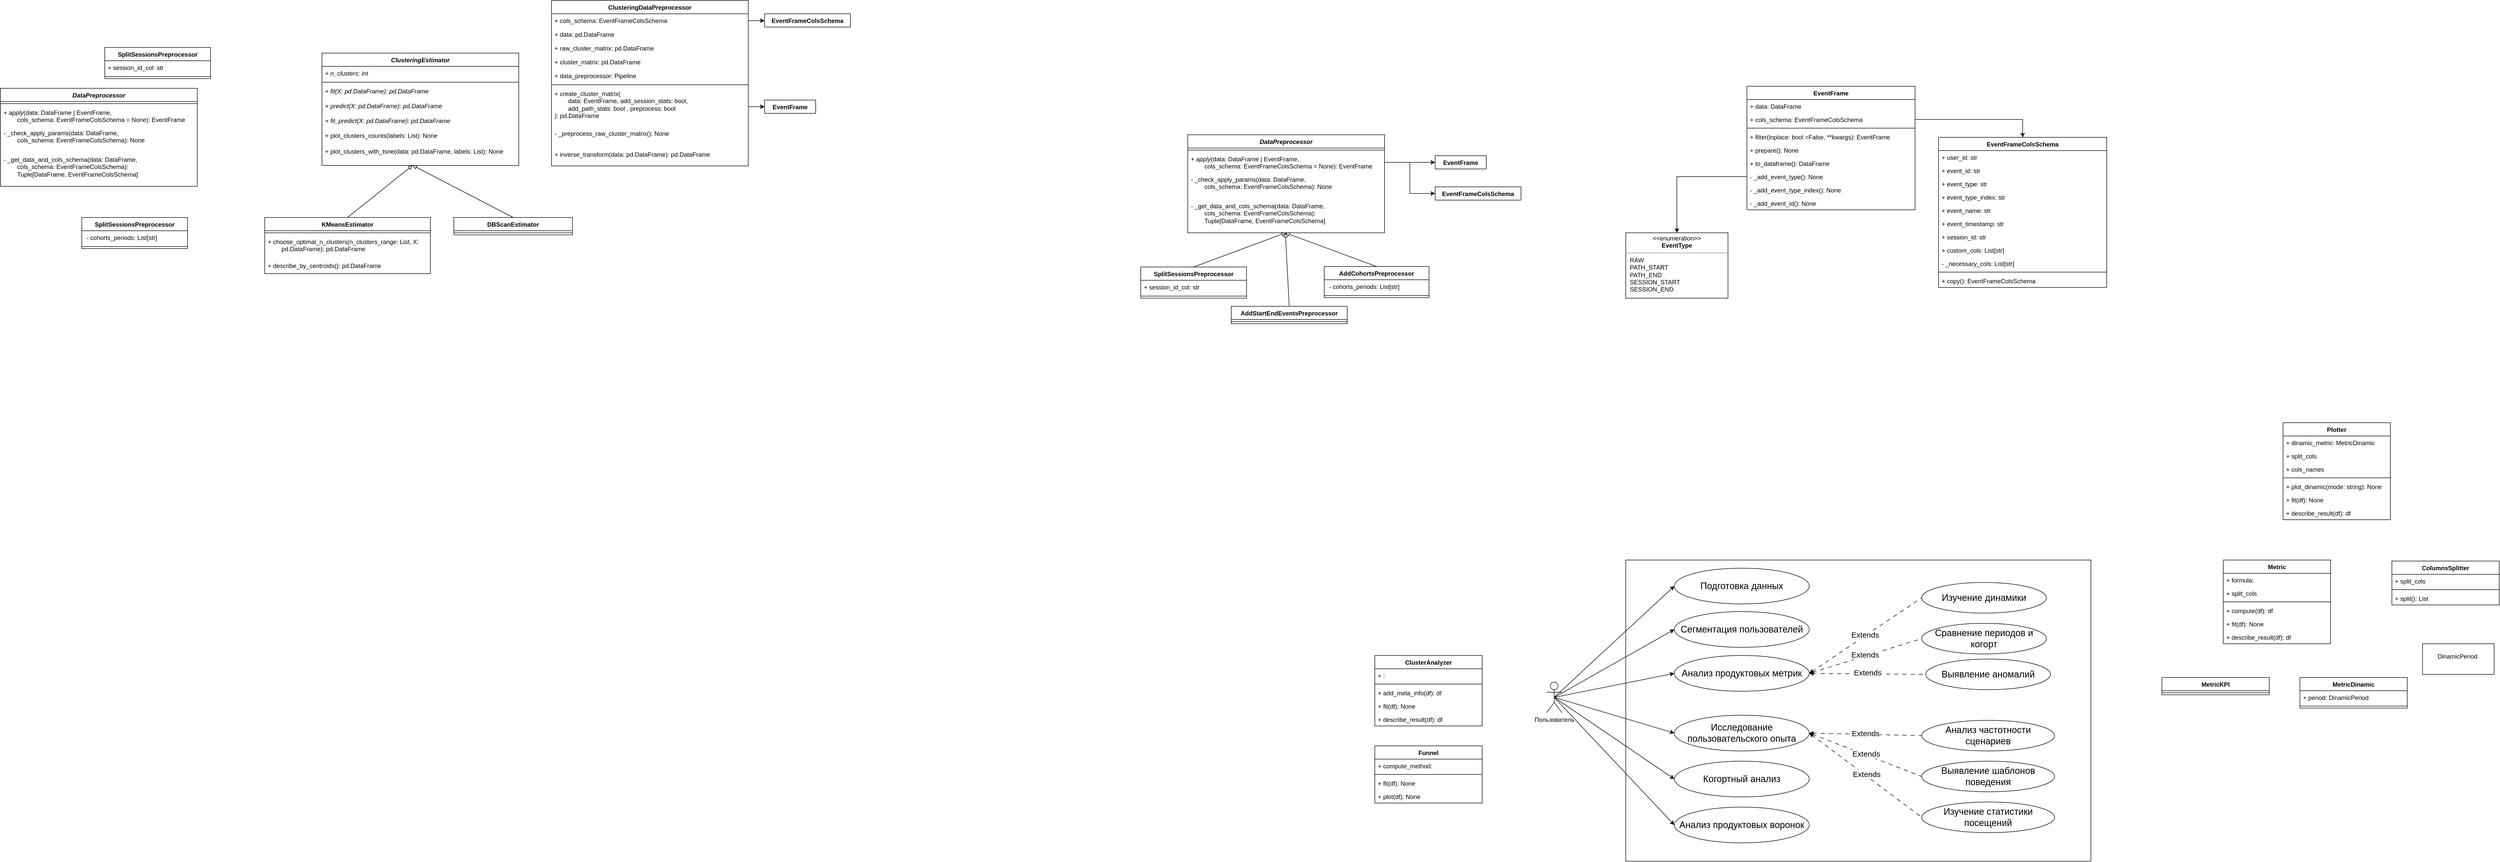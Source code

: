<mxfile version="24.0.4" type="device" pages="2">
  <diagram name="Варианты использования" id="MI1J2-CqYYGbUAztLc2I">
    <mxGraphModel dx="4513" dy="1986" grid="0" gridSize="10" guides="1" tooltips="1" connect="1" arrows="1" fold="1" page="0" pageScale="1" pageWidth="827" pageHeight="1169" math="0" shadow="0">
      <root>
        <mxCell id="0" />
        <mxCell id="1" parent="0" />
        <mxCell id="r9iq1MVezSwC2UUuFci2-1" value="" style="rounded=0;whiteSpace=wrap;html=1;" parent="1" vertex="1">
          <mxGeometry x="131" y="136" width="910" height="590" as="geometry" />
        </mxCell>
        <mxCell id="r9iq1MVezSwC2UUuFci2-33" style="rounded=0;orthogonalLoop=1;jettySize=auto;html=1;exitX=1;exitY=0.5;exitDx=0;exitDy=0;entryX=0;entryY=0.5;entryDx=0;entryDy=0;dashed=1;dashPattern=8 8;startArrow=classic;startFill=1;endArrow=none;endFill=0;" parent="1" source="DE8UUsNk8c3EbBQs2PeT-8" target="r9iq1MVezSwC2UUuFci2-12" edge="1">
          <mxGeometry relative="1" as="geometry">
            <mxPoint x="480.0" y="360" as="sourcePoint" />
          </mxGeometry>
        </mxCell>
        <mxCell id="r9iq1MVezSwC2UUuFci2-36" value="Extends" style="edgeLabel;html=1;align=center;verticalAlign=middle;resizable=0;points=[];fontSize=15;" parent="r9iq1MVezSwC2UUuFci2-33" vertex="1" connectable="0">
          <mxGeometry x="0.0" y="3" relative="1" as="geometry">
            <mxPoint as="offset" />
          </mxGeometry>
        </mxCell>
        <mxCell id="r9iq1MVezSwC2UUuFci2-8" value="&lt;font style=&quot;font-size: 18px;&quot;&gt;Исследование пользовательского опыта&lt;/font&gt;" style="ellipse;whiteSpace=wrap;html=1;fontSize=18;" parent="1" vertex="1">
          <mxGeometry x="226" y="440" width="264" height="70" as="geometry" />
        </mxCell>
        <mxCell id="r9iq1MVezSwC2UUuFci2-10" value="&lt;font style=&quot;font-size: 18px;&quot;&gt;Выявление аномалий&lt;/font&gt;" style="ellipse;whiteSpace=wrap;html=1;fontSize=18;" parent="1" vertex="1">
          <mxGeometry x="718" y="330" width="244" height="60" as="geometry" />
        </mxCell>
        <mxCell id="r9iq1MVezSwC2UUuFci2-11" value="&lt;font style=&quot;font-size: 18px;&quot;&gt;Сравнение периодов и когорт&lt;/font&gt;" style="ellipse;whiteSpace=wrap;html=1;fontSize=18;" parent="1" vertex="1">
          <mxGeometry x="710" y="260" width="244" height="60" as="geometry" />
        </mxCell>
        <mxCell id="r9iq1MVezSwC2UUuFci2-12" value="&lt;font style=&quot;font-size: 18px;&quot;&gt;Изучение динамики&lt;/font&gt;" style="ellipse;whiteSpace=wrap;html=1;fontSize=18;" parent="1" vertex="1">
          <mxGeometry x="710" y="180" width="244" height="60" as="geometry" />
        </mxCell>
        <mxCell id="r9iq1MVezSwC2UUuFci2-13" value="&lt;font style=&quot;font-size: 18px;&quot;&gt;Изучение статистики посещений&lt;/font&gt;" style="ellipse;whiteSpace=wrap;html=1;fontSize=18;" parent="1" vertex="1">
          <mxGeometry x="710" y="610" width="260" height="60" as="geometry" />
        </mxCell>
        <mxCell id="r9iq1MVezSwC2UUuFci2-14" value="&lt;font style=&quot;font-size: 18px;&quot;&gt;Выявление шаблонов поведения&lt;/font&gt;" style="ellipse;whiteSpace=wrap;html=1;fontSize=18;" parent="1" vertex="1">
          <mxGeometry x="710" y="530" width="260" height="60" as="geometry" />
        </mxCell>
        <mxCell id="r9iq1MVezSwC2UUuFci2-15" value="&lt;font style=&quot;font-size: 18px;&quot;&gt;Анализ частотности сценариев&lt;/font&gt;" style="ellipse;whiteSpace=wrap;html=1;fontSize=18;" parent="1" vertex="1">
          <mxGeometry x="710" y="450" width="260" height="60" as="geometry" />
        </mxCell>
        <mxCell id="r9iq1MVezSwC2UUuFci2-26" style="rounded=0;orthogonalLoop=1;jettySize=auto;html=1;exitX=0.5;exitY=0.5;exitDx=0;exitDy=0;exitPerimeter=0;entryX=0;entryY=0.5;entryDx=0;entryDy=0;" parent="1" source="r9iq1MVezSwC2UUuFci2-25" target="DE8UUsNk8c3EbBQs2PeT-5" edge="1">
          <mxGeometry relative="1" as="geometry">
            <mxPoint x="230" y="180" as="targetPoint" />
          </mxGeometry>
        </mxCell>
        <mxCell id="r9iq1MVezSwC2UUuFci2-27" style="rounded=0;orthogonalLoop=1;jettySize=auto;html=1;exitX=0.5;exitY=0.5;exitDx=0;exitDy=0;exitPerimeter=0;entryX=0;entryY=0.5;entryDx=0;entryDy=0;" parent="1" source="r9iq1MVezSwC2UUuFci2-25" target="DE8UUsNk8c3EbBQs2PeT-8" edge="1">
          <mxGeometry relative="1" as="geometry">
            <mxPoint x="219.5" y="360" as="targetPoint" />
          </mxGeometry>
        </mxCell>
        <mxCell id="r9iq1MVezSwC2UUuFci2-28" style="rounded=0;orthogonalLoop=1;jettySize=auto;html=1;exitX=0.5;exitY=0.5;exitDx=0;exitDy=0;exitPerimeter=0;entryX=0;entryY=0.5;entryDx=0;entryDy=0;" parent="1" source="r9iq1MVezSwC2UUuFci2-25" target="r9iq1MVezSwC2UUuFci2-8" edge="1">
          <mxGeometry relative="1" as="geometry" />
        </mxCell>
        <mxCell id="r9iq1MVezSwC2UUuFci2-29" style="rounded=0;orthogonalLoop=1;jettySize=auto;html=1;exitX=0.5;exitY=0.5;exitDx=0;exitDy=0;exitPerimeter=0;entryX=0;entryY=0.5;entryDx=0;entryDy=0;" parent="1" source="r9iq1MVezSwC2UUuFci2-25" target="DE8UUsNk8c3EbBQs2PeT-10" edge="1">
          <mxGeometry relative="1" as="geometry">
            <mxPoint x="217.0" y="675" as="targetPoint" />
          </mxGeometry>
        </mxCell>
        <mxCell id="DE8UUsNk8c3EbBQs2PeT-3" style="rounded=0;orthogonalLoop=1;jettySize=auto;html=1;exitX=0.5;exitY=0.5;exitDx=0;exitDy=0;exitPerimeter=0;entryX=0;entryY=0.5;entryDx=0;entryDy=0;" parent="1" source="r9iq1MVezSwC2UUuFci2-25" target="DE8UUsNk8c3EbBQs2PeT-6" edge="1">
          <mxGeometry relative="1" as="geometry">
            <mxPoint x="230" y="270" as="targetPoint" />
          </mxGeometry>
        </mxCell>
        <mxCell id="DE8UUsNk8c3EbBQs2PeT-4" style="rounded=0;orthogonalLoop=1;jettySize=auto;html=1;exitX=0.5;exitY=0.5;exitDx=0;exitDy=0;exitPerimeter=0;entryX=0;entryY=0.5;entryDx=0;entryDy=0;" parent="1" source="r9iq1MVezSwC2UUuFci2-25" target="DE8UUsNk8c3EbBQs2PeT-9" edge="1">
          <mxGeometry relative="1" as="geometry">
            <mxPoint x="217.0" y="585" as="targetPoint" />
          </mxGeometry>
        </mxCell>
        <mxCell id="r9iq1MVezSwC2UUuFci2-25" value="Пользователь" style="shape=umlActor;verticalLabelPosition=bottom;verticalAlign=top;html=1;outlineConnect=0;" parent="1" vertex="1">
          <mxGeometry x="-24" y="375" width="30" height="60" as="geometry" />
        </mxCell>
        <mxCell id="r9iq1MVezSwC2UUuFci2-40" style="rounded=0;orthogonalLoop=1;jettySize=auto;html=1;exitX=1;exitY=0.5;exitDx=0;exitDy=0;entryX=0;entryY=0.5;entryDx=0;entryDy=0;dashed=1;dashPattern=8 8;startArrow=classic;startFill=1;endArrow=none;endFill=0;" parent="1" source="DE8UUsNk8c3EbBQs2PeT-8" target="r9iq1MVezSwC2UUuFci2-11" edge="1">
          <mxGeometry relative="1" as="geometry">
            <mxPoint x="480.0" y="360" as="sourcePoint" />
            <mxPoint x="750" y="292.5" as="targetPoint" />
          </mxGeometry>
        </mxCell>
        <mxCell id="r9iq1MVezSwC2UUuFci2-41" value="Extends" style="edgeLabel;html=1;align=center;verticalAlign=middle;resizable=0;points=[];fontSize=15;" parent="r9iq1MVezSwC2UUuFci2-40" vertex="1" connectable="0">
          <mxGeometry x="0.0" y="3" relative="1" as="geometry">
            <mxPoint as="offset" />
          </mxGeometry>
        </mxCell>
        <mxCell id="r9iq1MVezSwC2UUuFci2-42" style="rounded=0;orthogonalLoop=1;jettySize=auto;html=1;exitX=1;exitY=0.5;exitDx=0;exitDy=0;entryX=0;entryY=0.5;entryDx=0;entryDy=0;dashed=1;dashPattern=8 8;startArrow=classic;startFill=1;endArrow=none;endFill=0;" parent="1" source="DE8UUsNk8c3EbBQs2PeT-8" target="r9iq1MVezSwC2UUuFci2-10" edge="1">
          <mxGeometry relative="1" as="geometry">
            <mxPoint x="480.0" y="360" as="sourcePoint" />
            <mxPoint x="730" y="230" as="targetPoint" />
          </mxGeometry>
        </mxCell>
        <mxCell id="r9iq1MVezSwC2UUuFci2-43" value="Extends" style="edgeLabel;html=1;align=center;verticalAlign=middle;resizable=0;points=[];fontSize=15;" parent="r9iq1MVezSwC2UUuFci2-42" vertex="1" connectable="0">
          <mxGeometry x="0.0" y="3" relative="1" as="geometry">
            <mxPoint as="offset" />
          </mxGeometry>
        </mxCell>
        <mxCell id="r9iq1MVezSwC2UUuFci2-44" style="rounded=0;orthogonalLoop=1;jettySize=auto;html=1;exitX=1;exitY=0.5;exitDx=0;exitDy=0;entryX=0;entryY=0.5;entryDx=0;entryDy=0;dashed=1;dashPattern=8 8;startArrow=classic;startFill=1;endArrow=none;endFill=0;" parent="1" source="r9iq1MVezSwC2UUuFci2-8" target="r9iq1MVezSwC2UUuFci2-15" edge="1">
          <mxGeometry relative="1" as="geometry">
            <mxPoint x="510" y="390" as="sourcePoint" />
            <mxPoint x="740" y="240" as="targetPoint" />
          </mxGeometry>
        </mxCell>
        <mxCell id="r9iq1MVezSwC2UUuFci2-45" value="Extends" style="edgeLabel;html=1;align=center;verticalAlign=middle;resizable=0;points=[];fontSize=15;" parent="r9iq1MVezSwC2UUuFci2-44" vertex="1" connectable="0">
          <mxGeometry x="0.0" y="3" relative="1" as="geometry">
            <mxPoint as="offset" />
          </mxGeometry>
        </mxCell>
        <mxCell id="r9iq1MVezSwC2UUuFci2-46" style="rounded=0;orthogonalLoop=1;jettySize=auto;html=1;exitX=1;exitY=0.5;exitDx=0;exitDy=0;entryX=0;entryY=0.5;entryDx=0;entryDy=0;dashed=1;dashPattern=8 8;startArrow=classic;startFill=1;endArrow=none;endFill=0;" parent="1" source="r9iq1MVezSwC2UUuFci2-8" target="r9iq1MVezSwC2UUuFci2-14" edge="1">
          <mxGeometry relative="1" as="geometry">
            <mxPoint x="520" y="400" as="sourcePoint" />
            <mxPoint x="750" y="250" as="targetPoint" />
          </mxGeometry>
        </mxCell>
        <mxCell id="r9iq1MVezSwC2UUuFci2-47" value="Extends" style="edgeLabel;html=1;align=center;verticalAlign=middle;resizable=0;points=[];fontSize=15;" parent="r9iq1MVezSwC2UUuFci2-46" vertex="1" connectable="0">
          <mxGeometry x="0.0" y="3" relative="1" as="geometry">
            <mxPoint as="offset" />
          </mxGeometry>
        </mxCell>
        <mxCell id="r9iq1MVezSwC2UUuFci2-48" style="rounded=0;orthogonalLoop=1;jettySize=auto;html=1;exitX=1;exitY=0.5;exitDx=0;exitDy=0;entryX=0;entryY=0.5;entryDx=0;entryDy=0;dashed=1;dashPattern=8 8;startArrow=classic;startFill=1;endArrow=none;endFill=0;" parent="1" source="r9iq1MVezSwC2UUuFci2-8" target="r9iq1MVezSwC2UUuFci2-13" edge="1">
          <mxGeometry relative="1" as="geometry">
            <mxPoint x="530" y="410" as="sourcePoint" />
            <mxPoint x="760" y="260" as="targetPoint" />
          </mxGeometry>
        </mxCell>
        <mxCell id="r9iq1MVezSwC2UUuFci2-49" value="Extends" style="edgeLabel;html=1;align=center;verticalAlign=middle;resizable=0;points=[];fontSize=15;" parent="r9iq1MVezSwC2UUuFci2-48" vertex="1" connectable="0">
          <mxGeometry x="0.0" y="3" relative="1" as="geometry">
            <mxPoint as="offset" />
          </mxGeometry>
        </mxCell>
        <mxCell id="DE8UUsNk8c3EbBQs2PeT-5" value="&lt;font style=&quot;font-size: 18px;&quot;&gt;Подготовка данных&lt;/font&gt;" style="ellipse;whiteSpace=wrap;html=1;fontSize=18;" parent="1" vertex="1">
          <mxGeometry x="226" y="152" width="264" height="70" as="geometry" />
        </mxCell>
        <mxCell id="DE8UUsNk8c3EbBQs2PeT-6" value="&lt;font style=&quot;font-size: 18px;&quot;&gt;Сегментация пользователей&lt;/font&gt;" style="ellipse;whiteSpace=wrap;html=1;fontSize=18;" parent="1" vertex="1">
          <mxGeometry x="226" y="237" width="264" height="70" as="geometry" />
        </mxCell>
        <mxCell id="DE8UUsNk8c3EbBQs2PeT-8" value="&lt;font style=&quot;font-size: 18px;&quot;&gt;Анализ продуктовых метрик&lt;/font&gt;" style="ellipse;whiteSpace=wrap;html=1;fontSize=18;" parent="1" vertex="1">
          <mxGeometry x="226" y="323" width="264" height="70" as="geometry" />
        </mxCell>
        <mxCell id="DE8UUsNk8c3EbBQs2PeT-9" value="&lt;font style=&quot;font-size: 18px;&quot;&gt;Когортный анализ&lt;/font&gt;" style="ellipse;whiteSpace=wrap;html=1;fontSize=18;" parent="1" vertex="1">
          <mxGeometry x="226" y="530" width="264" height="70" as="geometry" />
        </mxCell>
        <mxCell id="DE8UUsNk8c3EbBQs2PeT-10" value="&lt;font style=&quot;font-size: 18px;&quot;&gt;Анализ продуктовых воронок&lt;/font&gt;" style="ellipse;whiteSpace=wrap;html=1;fontSize=18;" parent="1" vertex="1">
          <mxGeometry x="226" y="620" width="264" height="70" as="geometry" />
        </mxCell>
        <mxCell id="NcdvtF8w-zkPBYR_3BZk-1" value="&lt;i&gt;DataPreprocessor&lt;/i&gt;" style="swimlane;fontStyle=1;align=center;verticalAlign=top;childLayout=stackLayout;horizontal=1;startSize=26;horizontalStack=0;resizeParent=1;resizeParentMax=0;resizeLast=0;collapsible=1;marginBottom=0;whiteSpace=wrap;html=1;" parent="1" vertex="1">
          <mxGeometry x="-726" y="-697" width="385" height="192" as="geometry" />
        </mxCell>
        <mxCell id="NcdvtF8w-zkPBYR_3BZk-3" value="" style="line;strokeWidth=1;fillColor=none;align=left;verticalAlign=middle;spacingTop=-1;spacingLeft=3;spacingRight=3;rotatable=0;labelPosition=right;points=[];portConstraint=eastwest;strokeColor=inherit;" parent="NcdvtF8w-zkPBYR_3BZk-1" vertex="1">
          <mxGeometry y="26" width="385" height="8" as="geometry" />
        </mxCell>
        <mxCell id="NcdvtF8w-zkPBYR_3BZk-4" value="+ &lt;i&gt;apply&lt;/i&gt;(data: DataFrame | EventFrame,&lt;div&gt;&lt;span style=&quot;white-space: pre;&quot;&gt;&#x9;&lt;/span&gt;cols_schema: EventFrameColsSchema = None): EventFrame&lt;/div&gt;" style="text;strokeColor=none;fillColor=none;align=left;verticalAlign=top;spacingLeft=4;spacingRight=4;overflow=hidden;rotatable=0;points=[[0,0.5],[1,0.5]];portConstraint=eastwest;whiteSpace=wrap;html=1;" parent="NcdvtF8w-zkPBYR_3BZk-1" vertex="1">
          <mxGeometry y="34" width="385" height="40" as="geometry" />
        </mxCell>
        <mxCell id="AjbIfb4Vg5ZWpzhSD2t--40" value="&lt;i&gt;- &lt;/i&gt;_check_apply_params(data: DataFrame,&lt;br&gt;&lt;span style=&quot;background-color: initial;&quot;&gt;&lt;span style=&quot;white-space: pre;&quot;&gt;&#x9;&lt;/span&gt;cols_schema: EventFrameColsSchema&lt;/span&gt;): None" style="text;strokeColor=none;fillColor=none;align=left;verticalAlign=top;spacingLeft=4;spacingRight=4;overflow=hidden;rotatable=0;points=[[0,0.5],[1,0.5]];portConstraint=eastwest;whiteSpace=wrap;html=1;" parent="NcdvtF8w-zkPBYR_3BZk-1" vertex="1">
          <mxGeometry y="74" width="385" height="52" as="geometry" />
        </mxCell>
        <mxCell id="AjbIfb4Vg5ZWpzhSD2t--41" value="&lt;i&gt;- &lt;/i&gt;_get_data_and_cols_schema(data: DataFrame,&lt;br&gt;&lt;span style=&quot;background-color: initial;&quot;&gt;&lt;span style=&quot;white-space: pre;&quot;&gt;&#x9;&lt;/span&gt;cols_schema: EventFrameColsSchema&lt;/span&gt;):&amp;nbsp;&lt;div&gt;&lt;span style=&quot;white-space: pre;&quot;&gt;&#x9;&lt;/span&gt;Tuple[DataFrame, EventFrameColsSchema]&lt;/div&gt;" style="text;strokeColor=none;fillColor=none;align=left;verticalAlign=top;spacingLeft=4;spacingRight=4;overflow=hidden;rotatable=0;points=[[0,0.5],[1,0.5]];portConstraint=eastwest;whiteSpace=wrap;html=1;" parent="NcdvtF8w-zkPBYR_3BZk-1" vertex="1">
          <mxGeometry y="126" width="385" height="66" as="geometry" />
        </mxCell>
        <mxCell id="fN45uCllA25SNhMF04AW-1" value="&lt;div&gt;ClusterAnalyzer&lt;/div&gt;" style="swimlane;fontStyle=1;align=center;verticalAlign=top;childLayout=stackLayout;horizontal=1;startSize=26;horizontalStack=0;resizeParent=1;resizeParentMax=0;resizeLast=0;collapsible=1;marginBottom=0;whiteSpace=wrap;html=1;" parent="1" vertex="1">
          <mxGeometry x="-360" y="323" width="210" height="138" as="geometry" />
        </mxCell>
        <mxCell id="fN45uCllA25SNhMF04AW-2" value="+ :&amp;nbsp;" style="text;strokeColor=none;fillColor=none;align=left;verticalAlign=top;spacingLeft=4;spacingRight=4;overflow=hidden;rotatable=0;points=[[0,0.5],[1,0.5]];portConstraint=eastwest;whiteSpace=wrap;html=1;" parent="fN45uCllA25SNhMF04AW-1" vertex="1">
          <mxGeometry y="26" width="210" height="26" as="geometry" />
        </mxCell>
        <mxCell id="fN45uCllA25SNhMF04AW-3" value="" style="line;strokeWidth=1;fillColor=none;align=left;verticalAlign=middle;spacingTop=-1;spacingLeft=3;spacingRight=3;rotatable=0;labelPosition=right;points=[];portConstraint=eastwest;strokeColor=inherit;" parent="fN45uCllA25SNhMF04AW-1" vertex="1">
          <mxGeometry y="52" width="210" height="8" as="geometry" />
        </mxCell>
        <mxCell id="fN45uCllA25SNhMF04AW-4" value="+ add_meta_info(df): df" style="text;strokeColor=none;fillColor=none;align=left;verticalAlign=top;spacingLeft=4;spacingRight=4;overflow=hidden;rotatable=0;points=[[0,0.5],[1,0.5]];portConstraint=eastwest;whiteSpace=wrap;html=1;" parent="fN45uCllA25SNhMF04AW-1" vertex="1">
          <mxGeometry y="60" width="210" height="26" as="geometry" />
        </mxCell>
        <mxCell id="fN45uCllA25SNhMF04AW-5" value="+ fit(df): None" style="text;strokeColor=none;fillColor=none;align=left;verticalAlign=top;spacingLeft=4;spacingRight=4;overflow=hidden;rotatable=0;points=[[0,0.5],[1,0.5]];portConstraint=eastwest;whiteSpace=wrap;html=1;" parent="fN45uCllA25SNhMF04AW-1" vertex="1">
          <mxGeometry y="86" width="210" height="26" as="geometry" />
        </mxCell>
        <mxCell id="fN45uCllA25SNhMF04AW-6" value="+ describe_result(df): df" style="text;strokeColor=none;fillColor=none;align=left;verticalAlign=top;spacingLeft=4;spacingRight=4;overflow=hidden;rotatable=0;points=[[0,0.5],[1,0.5]];portConstraint=eastwest;whiteSpace=wrap;html=1;" parent="fN45uCllA25SNhMF04AW-1" vertex="1">
          <mxGeometry y="112" width="210" height="26" as="geometry" />
        </mxCell>
        <mxCell id="fN45uCllA25SNhMF04AW-7" value="&lt;div&gt;Funnel&lt;/div&gt;" style="swimlane;fontStyle=1;align=center;verticalAlign=top;childLayout=stackLayout;horizontal=1;startSize=26;horizontalStack=0;resizeParent=1;resizeParentMax=0;resizeLast=0;collapsible=1;marginBottom=0;whiteSpace=wrap;html=1;" parent="1" vertex="1">
          <mxGeometry x="-360" y="500" width="210" height="112" as="geometry" />
        </mxCell>
        <mxCell id="fN45uCllA25SNhMF04AW-8" value="+ compute_method:&amp;nbsp;" style="text;strokeColor=none;fillColor=none;align=left;verticalAlign=top;spacingLeft=4;spacingRight=4;overflow=hidden;rotatable=0;points=[[0,0.5],[1,0.5]];portConstraint=eastwest;whiteSpace=wrap;html=1;" parent="fN45uCllA25SNhMF04AW-7" vertex="1">
          <mxGeometry y="26" width="210" height="26" as="geometry" />
        </mxCell>
        <mxCell id="fN45uCllA25SNhMF04AW-9" value="" style="line;strokeWidth=1;fillColor=none;align=left;verticalAlign=middle;spacingTop=-1;spacingLeft=3;spacingRight=3;rotatable=0;labelPosition=right;points=[];portConstraint=eastwest;strokeColor=inherit;" parent="fN45uCllA25SNhMF04AW-7" vertex="1">
          <mxGeometry y="52" width="210" height="8" as="geometry" />
        </mxCell>
        <mxCell id="fN45uCllA25SNhMF04AW-11" value="+ fit(df): None" style="text;strokeColor=none;fillColor=none;align=left;verticalAlign=top;spacingLeft=4;spacingRight=4;overflow=hidden;rotatable=0;points=[[0,0.5],[1,0.5]];portConstraint=eastwest;whiteSpace=wrap;html=1;" parent="fN45uCllA25SNhMF04AW-7" vertex="1">
          <mxGeometry y="60" width="210" height="26" as="geometry" />
        </mxCell>
        <mxCell id="fN45uCllA25SNhMF04AW-12" value="+ plot(df): None" style="text;strokeColor=none;fillColor=none;align=left;verticalAlign=top;spacingLeft=4;spacingRight=4;overflow=hidden;rotatable=0;points=[[0,0.5],[1,0.5]];portConstraint=eastwest;whiteSpace=wrap;html=1;" parent="fN45uCllA25SNhMF04AW-7" vertex="1">
          <mxGeometry y="86" width="210" height="26" as="geometry" />
        </mxCell>
        <mxCell id="fN45uCllA25SNhMF04AW-13" value="&lt;div&gt;Metric&lt;/div&gt;" style="swimlane;fontStyle=1;align=center;verticalAlign=top;childLayout=stackLayout;horizontal=1;startSize=26;horizontalStack=0;resizeParent=1;resizeParentMax=0;resizeLast=0;collapsible=1;marginBottom=0;whiteSpace=wrap;html=1;" parent="1" vertex="1">
          <mxGeometry x="1300" y="136" width="210" height="164" as="geometry" />
        </mxCell>
        <mxCell id="fN45uCllA25SNhMF04AW-14" value="+ formula:&amp;nbsp;" style="text;strokeColor=none;fillColor=none;align=left;verticalAlign=top;spacingLeft=4;spacingRight=4;overflow=hidden;rotatable=0;points=[[0,0.5],[1,0.5]];portConstraint=eastwest;whiteSpace=wrap;html=1;" parent="fN45uCllA25SNhMF04AW-13" vertex="1">
          <mxGeometry y="26" width="210" height="26" as="geometry" />
        </mxCell>
        <mxCell id="fN45uCllA25SNhMF04AW-19" value="+ split_cols" style="text;strokeColor=none;fillColor=none;align=left;verticalAlign=top;spacingLeft=4;spacingRight=4;overflow=hidden;rotatable=0;points=[[0,0.5],[1,0.5]];portConstraint=eastwest;whiteSpace=wrap;html=1;" parent="fN45uCllA25SNhMF04AW-13" vertex="1">
          <mxGeometry y="52" width="210" height="26" as="geometry" />
        </mxCell>
        <mxCell id="fN45uCllA25SNhMF04AW-15" value="" style="line;strokeWidth=1;fillColor=none;align=left;verticalAlign=middle;spacingTop=-1;spacingLeft=3;spacingRight=3;rotatable=0;labelPosition=right;points=[];portConstraint=eastwest;strokeColor=inherit;" parent="fN45uCllA25SNhMF04AW-13" vertex="1">
          <mxGeometry y="78" width="210" height="8" as="geometry" />
        </mxCell>
        <mxCell id="fN45uCllA25SNhMF04AW-16" value="+ compute(df): df" style="text;strokeColor=none;fillColor=none;align=left;verticalAlign=top;spacingLeft=4;spacingRight=4;overflow=hidden;rotatable=0;points=[[0,0.5],[1,0.5]];portConstraint=eastwest;whiteSpace=wrap;html=1;" parent="fN45uCllA25SNhMF04AW-13" vertex="1">
          <mxGeometry y="86" width="210" height="26" as="geometry" />
        </mxCell>
        <mxCell id="fN45uCllA25SNhMF04AW-17" value="+ fit(df): None" style="text;strokeColor=none;fillColor=none;align=left;verticalAlign=top;spacingLeft=4;spacingRight=4;overflow=hidden;rotatable=0;points=[[0,0.5],[1,0.5]];portConstraint=eastwest;whiteSpace=wrap;html=1;" parent="fN45uCllA25SNhMF04AW-13" vertex="1">
          <mxGeometry y="112" width="210" height="26" as="geometry" />
        </mxCell>
        <mxCell id="fN45uCllA25SNhMF04AW-18" value="+ describe_result(df): df" style="text;strokeColor=none;fillColor=none;align=left;verticalAlign=top;spacingLeft=4;spacingRight=4;overflow=hidden;rotatable=0;points=[[0,0.5],[1,0.5]];portConstraint=eastwest;whiteSpace=wrap;html=1;" parent="fN45uCllA25SNhMF04AW-13" vertex="1">
          <mxGeometry y="138" width="210" height="26" as="geometry" />
        </mxCell>
        <mxCell id="6OuVmEF2wMcvrHMAtNHj-1" value="&lt;div&gt;ColumnsSplitter&lt;/div&gt;" style="swimlane;fontStyle=1;align=center;verticalAlign=top;childLayout=stackLayout;horizontal=1;startSize=26;horizontalStack=0;resizeParent=1;resizeParentMax=0;resizeLast=0;collapsible=1;marginBottom=0;whiteSpace=wrap;html=1;" parent="1" vertex="1">
          <mxGeometry x="1630" y="138" width="210" height="86" as="geometry" />
        </mxCell>
        <mxCell id="6OuVmEF2wMcvrHMAtNHj-3" value="+ split_cols" style="text;strokeColor=none;fillColor=none;align=left;verticalAlign=top;spacingLeft=4;spacingRight=4;overflow=hidden;rotatable=0;points=[[0,0.5],[1,0.5]];portConstraint=eastwest;whiteSpace=wrap;html=1;" parent="6OuVmEF2wMcvrHMAtNHj-1" vertex="1">
          <mxGeometry y="26" width="210" height="26" as="geometry" />
        </mxCell>
        <mxCell id="6OuVmEF2wMcvrHMAtNHj-4" value="" style="line;strokeWidth=1;fillColor=none;align=left;verticalAlign=middle;spacingTop=-1;spacingLeft=3;spacingRight=3;rotatable=0;labelPosition=right;points=[];portConstraint=eastwest;strokeColor=inherit;" parent="6OuVmEF2wMcvrHMAtNHj-1" vertex="1">
          <mxGeometry y="52" width="210" height="8" as="geometry" />
        </mxCell>
        <mxCell id="6OuVmEF2wMcvrHMAtNHj-5" value="+ split(): List" style="text;strokeColor=none;fillColor=none;align=left;verticalAlign=top;spacingLeft=4;spacingRight=4;overflow=hidden;rotatable=0;points=[[0,0.5],[1,0.5]];portConstraint=eastwest;whiteSpace=wrap;html=1;" parent="6OuVmEF2wMcvrHMAtNHj-1" vertex="1">
          <mxGeometry y="60" width="210" height="26" as="geometry" />
        </mxCell>
        <mxCell id="9wTcS0zKmHYvsmKBRYGw-1" value="&lt;div&gt;EventFrame&lt;/div&gt;" style="swimlane;fontStyle=1;align=center;verticalAlign=top;childLayout=stackLayout;horizontal=1;startSize=26;horizontalStack=0;resizeParent=1;resizeParentMax=0;resizeLast=0;collapsible=1;marginBottom=0;whiteSpace=wrap;html=1;" parent="1" vertex="1">
          <mxGeometry x="368" y="-792" width="329" height="242" as="geometry" />
        </mxCell>
        <mxCell id="9wTcS0zKmHYvsmKBRYGw-2" value="+ data: DataFrame&lt;span style=&quot;background-color: initial;&quot;&gt;&amp;nbsp;&lt;/span&gt;" style="text;strokeColor=none;fillColor=none;align=left;verticalAlign=top;spacingLeft=4;spacingRight=4;overflow=hidden;rotatable=0;points=[[0,0.5],[1,0.5]];portConstraint=eastwest;whiteSpace=wrap;html=1;" parent="9wTcS0zKmHYvsmKBRYGw-1" vertex="1">
          <mxGeometry y="26" width="329" height="26" as="geometry" />
        </mxCell>
        <mxCell id="9wTcS0zKmHYvsmKBRYGw-5" value="+ cols_schema:&amp;nbsp;EventFrameColsSchema" style="text;strokeColor=none;fillColor=none;align=left;verticalAlign=top;spacingLeft=4;spacingRight=4;overflow=hidden;rotatable=0;points=[[0,0.5],[1,0.5]];portConstraint=eastwest;whiteSpace=wrap;html=1;" parent="9wTcS0zKmHYvsmKBRYGw-1" vertex="1">
          <mxGeometry y="52" width="329" height="26" as="geometry" />
        </mxCell>
        <mxCell id="9wTcS0zKmHYvsmKBRYGw-3" value="" style="line;strokeWidth=1;fillColor=none;align=left;verticalAlign=middle;spacingTop=-1;spacingLeft=3;spacingRight=3;rotatable=0;labelPosition=right;points=[];portConstraint=eastwest;strokeColor=inherit;" parent="9wTcS0zKmHYvsmKBRYGw-1" vertex="1">
          <mxGeometry y="78" width="329" height="8" as="geometry" />
        </mxCell>
        <mxCell id="9wTcS0zKmHYvsmKBRYGw-4" value="+ filter(inplace: bool =False, **kwargs): EventFrame" style="text;strokeColor=none;fillColor=none;align=left;verticalAlign=top;spacingLeft=4;spacingRight=4;overflow=hidden;rotatable=0;points=[[0,0.5],[1,0.5]];portConstraint=eastwest;whiteSpace=wrap;html=1;" parent="9wTcS0zKmHYvsmKBRYGw-1" vertex="1">
          <mxGeometry y="86" width="329" height="26" as="geometry" />
        </mxCell>
        <mxCell id="AjbIfb4Vg5ZWpzhSD2t--1" value="+ prepare(): None" style="text;strokeColor=none;fillColor=none;align=left;verticalAlign=top;spacingLeft=4;spacingRight=4;overflow=hidden;rotatable=0;points=[[0,0.5],[1,0.5]];portConstraint=eastwest;whiteSpace=wrap;html=1;" parent="9wTcS0zKmHYvsmKBRYGw-1" vertex="1">
          <mxGeometry y="112" width="329" height="26" as="geometry" />
        </mxCell>
        <mxCell id="AjbIfb4Vg5ZWpzhSD2t--8" value="+ to_dataframe(): DataFrame" style="text;strokeColor=none;fillColor=none;align=left;verticalAlign=top;spacingLeft=4;spacingRight=4;overflow=hidden;rotatable=0;points=[[0,0.5],[1,0.5]];portConstraint=eastwest;whiteSpace=wrap;html=1;" parent="9wTcS0zKmHYvsmKBRYGw-1" vertex="1">
          <mxGeometry y="138" width="329" height="26" as="geometry" />
        </mxCell>
        <mxCell id="AjbIfb4Vg5ZWpzhSD2t--25" value="- _add_event_type(): None" style="text;strokeColor=none;fillColor=none;align=left;verticalAlign=top;spacingLeft=4;spacingRight=4;overflow=hidden;rotatable=0;points=[[0,0.5],[1,0.5]];portConstraint=eastwest;whiteSpace=wrap;html=1;" parent="9wTcS0zKmHYvsmKBRYGw-1" vertex="1">
          <mxGeometry y="164" width="329" height="26" as="geometry" />
        </mxCell>
        <mxCell id="AjbIfb4Vg5ZWpzhSD2t--26" value="- _add_event_type_index(): None" style="text;strokeColor=none;fillColor=none;align=left;verticalAlign=top;spacingLeft=4;spacingRight=4;overflow=hidden;rotatable=0;points=[[0,0.5],[1,0.5]];portConstraint=eastwest;whiteSpace=wrap;html=1;" parent="9wTcS0zKmHYvsmKBRYGw-1" vertex="1">
          <mxGeometry y="190" width="329" height="26" as="geometry" />
        </mxCell>
        <mxCell id="AjbIfb4Vg5ZWpzhSD2t--36" value="- _add_event_id(): None" style="text;strokeColor=none;fillColor=none;align=left;verticalAlign=top;spacingLeft=4;spacingRight=4;overflow=hidden;rotatable=0;points=[[0,0.5],[1,0.5]];portConstraint=eastwest;whiteSpace=wrap;html=1;" parent="9wTcS0zKmHYvsmKBRYGw-1" vertex="1">
          <mxGeometry y="216" width="329" height="26" as="geometry" />
        </mxCell>
        <mxCell id="9wTcS0zKmHYvsmKBRYGw-8" value="&lt;div&gt;MetricDinamic&lt;/div&gt;" style="swimlane;fontStyle=1;align=center;verticalAlign=top;childLayout=stackLayout;horizontal=1;startSize=26;horizontalStack=0;resizeParent=1;resizeParentMax=0;resizeLast=0;collapsible=1;marginBottom=0;whiteSpace=wrap;html=1;" parent="1" vertex="1">
          <mxGeometry x="1450" y="366" width="210" height="60" as="geometry" />
        </mxCell>
        <mxCell id="9wTcS0zKmHYvsmKBRYGw-9" value="+ period: DinamicPeriod&amp;nbsp;" style="text;strokeColor=none;fillColor=none;align=left;verticalAlign=top;spacingLeft=4;spacingRight=4;overflow=hidden;rotatable=0;points=[[0,0.5],[1,0.5]];portConstraint=eastwest;whiteSpace=wrap;html=1;" parent="9wTcS0zKmHYvsmKBRYGw-8" vertex="1">
          <mxGeometry y="26" width="210" height="26" as="geometry" />
        </mxCell>
        <mxCell id="9wTcS0zKmHYvsmKBRYGw-11" value="" style="line;strokeWidth=1;fillColor=none;align=left;verticalAlign=middle;spacingTop=-1;spacingLeft=3;spacingRight=3;rotatable=0;labelPosition=right;points=[];portConstraint=eastwest;strokeColor=inherit;" parent="9wTcS0zKmHYvsmKBRYGw-8" vertex="1">
          <mxGeometry y="52" width="210" height="8" as="geometry" />
        </mxCell>
        <mxCell id="9wTcS0zKmHYvsmKBRYGw-15" value="&lt;p style=&quot;margin:0px;margin-top:4px;text-align:center;&quot;&gt;&lt;br&gt;&lt;span style=&quot;text-align: left;&quot;&gt;DinamicPeriod&amp;nbsp;&lt;/span&gt;&lt;br&gt;&lt;/p&gt;" style="verticalAlign=top;align=left;overflow=fill;html=1;whiteSpace=wrap;" parent="1" vertex="1">
          <mxGeometry x="1690" y="300" width="140" height="60" as="geometry" />
        </mxCell>
        <mxCell id="9wTcS0zKmHYvsmKBRYGw-16" value="&lt;div&gt;MetricKPI&lt;/div&gt;" style="swimlane;fontStyle=1;align=center;verticalAlign=top;childLayout=stackLayout;horizontal=1;startSize=26;horizontalStack=0;resizeParent=1;resizeParentMax=0;resizeLast=0;collapsible=1;marginBottom=0;whiteSpace=wrap;html=1;" parent="1" vertex="1">
          <mxGeometry x="1180" y="366" width="210" height="34" as="geometry" />
        </mxCell>
        <mxCell id="9wTcS0zKmHYvsmKBRYGw-18" value="" style="line;strokeWidth=1;fillColor=none;align=left;verticalAlign=middle;spacingTop=-1;spacingLeft=3;spacingRight=3;rotatable=0;labelPosition=right;points=[];portConstraint=eastwest;strokeColor=inherit;" parent="9wTcS0zKmHYvsmKBRYGw-16" vertex="1">
          <mxGeometry y="26" width="210" height="8" as="geometry" />
        </mxCell>
        <mxCell id="9wTcS0zKmHYvsmKBRYGw-19" value="&lt;div&gt;Plotter&lt;/div&gt;" style="swimlane;fontStyle=1;align=center;verticalAlign=top;childLayout=stackLayout;horizontal=1;startSize=26;horizontalStack=0;resizeParent=1;resizeParentMax=0;resizeLast=0;collapsible=1;marginBottom=0;whiteSpace=wrap;html=1;" parent="1" vertex="1">
          <mxGeometry x="1417" y="-133" width="210" height="190" as="geometry" />
        </mxCell>
        <mxCell id="9wTcS0zKmHYvsmKBRYGw-20" value="+ dinamic_metric: MetricDinamic&amp;nbsp;" style="text;strokeColor=none;fillColor=none;align=left;verticalAlign=top;spacingLeft=4;spacingRight=4;overflow=hidden;rotatable=0;points=[[0,0.5],[1,0.5]];portConstraint=eastwest;whiteSpace=wrap;html=1;" parent="9wTcS0zKmHYvsmKBRYGw-19" vertex="1">
          <mxGeometry y="26" width="210" height="26" as="geometry" />
        </mxCell>
        <mxCell id="9wTcS0zKmHYvsmKBRYGw-21" value="+ split_cols" style="text;strokeColor=none;fillColor=none;align=left;verticalAlign=top;spacingLeft=4;spacingRight=4;overflow=hidden;rotatable=0;points=[[0,0.5],[1,0.5]];portConstraint=eastwest;whiteSpace=wrap;html=1;" parent="9wTcS0zKmHYvsmKBRYGw-19" vertex="1">
          <mxGeometry y="52" width="210" height="26" as="geometry" />
        </mxCell>
        <mxCell id="9wTcS0zKmHYvsmKBRYGw-26" value="+ cols_names" style="text;strokeColor=none;fillColor=none;align=left;verticalAlign=top;spacingLeft=4;spacingRight=4;overflow=hidden;rotatable=0;points=[[0,0.5],[1,0.5]];portConstraint=eastwest;whiteSpace=wrap;html=1;" parent="9wTcS0zKmHYvsmKBRYGw-19" vertex="1">
          <mxGeometry y="78" width="210" height="26" as="geometry" />
        </mxCell>
        <mxCell id="9wTcS0zKmHYvsmKBRYGw-22" value="" style="line;strokeWidth=1;fillColor=none;align=left;verticalAlign=middle;spacingTop=-1;spacingLeft=3;spacingRight=3;rotatable=0;labelPosition=right;points=[];portConstraint=eastwest;strokeColor=inherit;" parent="9wTcS0zKmHYvsmKBRYGw-19" vertex="1">
          <mxGeometry y="104" width="210" height="8" as="geometry" />
        </mxCell>
        <mxCell id="9wTcS0zKmHYvsmKBRYGw-23" value="+ plot_dinamic(mode: string): None" style="text;strokeColor=none;fillColor=none;align=left;verticalAlign=top;spacingLeft=4;spacingRight=4;overflow=hidden;rotatable=0;points=[[0,0.5],[1,0.5]];portConstraint=eastwest;whiteSpace=wrap;html=1;" parent="9wTcS0zKmHYvsmKBRYGw-19" vertex="1">
          <mxGeometry y="112" width="210" height="26" as="geometry" />
        </mxCell>
        <mxCell id="9wTcS0zKmHYvsmKBRYGw-24" value="+ fit(df): None" style="text;strokeColor=none;fillColor=none;align=left;verticalAlign=top;spacingLeft=4;spacingRight=4;overflow=hidden;rotatable=0;points=[[0,0.5],[1,0.5]];portConstraint=eastwest;whiteSpace=wrap;html=1;" parent="9wTcS0zKmHYvsmKBRYGw-19" vertex="1">
          <mxGeometry y="138" width="210" height="26" as="geometry" />
        </mxCell>
        <mxCell id="9wTcS0zKmHYvsmKBRYGw-25" value="+ describe_result(df): df" style="text;strokeColor=none;fillColor=none;align=left;verticalAlign=top;spacingLeft=4;spacingRight=4;overflow=hidden;rotatable=0;points=[[0,0.5],[1,0.5]];portConstraint=eastwest;whiteSpace=wrap;html=1;" parent="9wTcS0zKmHYvsmKBRYGw-19" vertex="1">
          <mxGeometry y="164" width="210" height="26" as="geometry" />
        </mxCell>
        <mxCell id="AjbIfb4Vg5ZWpzhSD2t--9" value="&lt;div&gt;EventFrameColsSchema&lt;/div&gt;" style="swimlane;fontStyle=1;align=center;verticalAlign=top;childLayout=stackLayout;horizontal=1;startSize=26;horizontalStack=0;resizeParent=1;resizeParentMax=0;resizeLast=0;collapsible=1;marginBottom=0;whiteSpace=wrap;html=1;" parent="1" vertex="1">
          <mxGeometry x="743" y="-692" width="329" height="294" as="geometry" />
        </mxCell>
        <mxCell id="AjbIfb4Vg5ZWpzhSD2t--10" value="+ user_id: str" style="text;strokeColor=none;fillColor=none;align=left;verticalAlign=top;spacingLeft=4;spacingRight=4;overflow=hidden;rotatable=0;points=[[0,0.5],[1,0.5]];portConstraint=eastwest;whiteSpace=wrap;html=1;" parent="AjbIfb4Vg5ZWpzhSD2t--9" vertex="1">
          <mxGeometry y="26" width="329" height="26" as="geometry" />
        </mxCell>
        <mxCell id="AjbIfb4Vg5ZWpzhSD2t--16" value="+ event_id: str" style="text;strokeColor=none;fillColor=none;align=left;verticalAlign=top;spacingLeft=4;spacingRight=4;overflow=hidden;rotatable=0;points=[[0,0.5],[1,0.5]];portConstraint=eastwest;whiteSpace=wrap;html=1;" parent="AjbIfb4Vg5ZWpzhSD2t--9" vertex="1">
          <mxGeometry y="52" width="329" height="26" as="geometry" />
        </mxCell>
        <mxCell id="AjbIfb4Vg5ZWpzhSD2t--17" value="+ event_type: str" style="text;strokeColor=none;fillColor=none;align=left;verticalAlign=top;spacingLeft=4;spacingRight=4;overflow=hidden;rotatable=0;points=[[0,0.5],[1,0.5]];portConstraint=eastwest;whiteSpace=wrap;html=1;" parent="AjbIfb4Vg5ZWpzhSD2t--9" vertex="1">
          <mxGeometry y="78" width="329" height="26" as="geometry" />
        </mxCell>
        <mxCell id="AjbIfb4Vg5ZWpzhSD2t--18" value="+ event_type_index: str" style="text;strokeColor=none;fillColor=none;align=left;verticalAlign=top;spacingLeft=4;spacingRight=4;overflow=hidden;rotatable=0;points=[[0,0.5],[1,0.5]];portConstraint=eastwest;whiteSpace=wrap;html=1;" parent="AjbIfb4Vg5ZWpzhSD2t--9" vertex="1">
          <mxGeometry y="104" width="329" height="26" as="geometry" />
        </mxCell>
        <mxCell id="AjbIfb4Vg5ZWpzhSD2t--19" value="+ event_name: str" style="text;strokeColor=none;fillColor=none;align=left;verticalAlign=top;spacingLeft=4;spacingRight=4;overflow=hidden;rotatable=0;points=[[0,0.5],[1,0.5]];portConstraint=eastwest;whiteSpace=wrap;html=1;" parent="AjbIfb4Vg5ZWpzhSD2t--9" vertex="1">
          <mxGeometry y="130" width="329" height="26" as="geometry" />
        </mxCell>
        <mxCell id="AjbIfb4Vg5ZWpzhSD2t--20" value="+ event_timestamp: str" style="text;strokeColor=none;fillColor=none;align=left;verticalAlign=top;spacingLeft=4;spacingRight=4;overflow=hidden;rotatable=0;points=[[0,0.5],[1,0.5]];portConstraint=eastwest;whiteSpace=wrap;html=1;" parent="AjbIfb4Vg5ZWpzhSD2t--9" vertex="1">
          <mxGeometry y="156" width="329" height="26" as="geometry" />
        </mxCell>
        <mxCell id="AjbIfb4Vg5ZWpzhSD2t--21" value="+ session_id: str" style="text;strokeColor=none;fillColor=none;align=left;verticalAlign=top;spacingLeft=4;spacingRight=4;overflow=hidden;rotatable=0;points=[[0,0.5],[1,0.5]];portConstraint=eastwest;whiteSpace=wrap;html=1;" parent="AjbIfb4Vg5ZWpzhSD2t--9" vertex="1">
          <mxGeometry y="182" width="329" height="26" as="geometry" />
        </mxCell>
        <mxCell id="AjbIfb4Vg5ZWpzhSD2t--22" value="+ custom_cols: List[str]" style="text;strokeColor=none;fillColor=none;align=left;verticalAlign=top;spacingLeft=4;spacingRight=4;overflow=hidden;rotatable=0;points=[[0,0.5],[1,0.5]];portConstraint=eastwest;whiteSpace=wrap;html=1;" parent="AjbIfb4Vg5ZWpzhSD2t--9" vertex="1">
          <mxGeometry y="208" width="329" height="26" as="geometry" />
        </mxCell>
        <mxCell id="AjbIfb4Vg5ZWpzhSD2t--39" value="- _necessary_cols: List[str]" style="text;strokeColor=none;fillColor=none;align=left;verticalAlign=top;spacingLeft=4;spacingRight=4;overflow=hidden;rotatable=0;points=[[0,0.5],[1,0.5]];portConstraint=eastwest;whiteSpace=wrap;html=1;" parent="AjbIfb4Vg5ZWpzhSD2t--9" vertex="1">
          <mxGeometry y="234" width="329" height="26" as="geometry" />
        </mxCell>
        <mxCell id="AjbIfb4Vg5ZWpzhSD2t--12" value="" style="line;strokeWidth=1;fillColor=none;align=left;verticalAlign=middle;spacingTop=-1;spacingLeft=3;spacingRight=3;rotatable=0;labelPosition=right;points=[];portConstraint=eastwest;strokeColor=inherit;" parent="AjbIfb4Vg5ZWpzhSD2t--9" vertex="1">
          <mxGeometry y="260" width="329" height="8" as="geometry" />
        </mxCell>
        <mxCell id="AjbIfb4Vg5ZWpzhSD2t--23" value="+ copy():&amp;nbsp;EventFrameColsSchema" style="text;strokeColor=none;fillColor=none;align=left;verticalAlign=top;spacingLeft=4;spacingRight=4;overflow=hidden;rotatable=0;points=[[0,0.5],[1,0.5]];portConstraint=eastwest;whiteSpace=wrap;html=1;" parent="AjbIfb4Vg5ZWpzhSD2t--9" vertex="1">
          <mxGeometry y="268" width="329" height="26" as="geometry" />
        </mxCell>
        <mxCell id="AjbIfb4Vg5ZWpzhSD2t--24" style="edgeStyle=orthogonalEdgeStyle;rounded=0;orthogonalLoop=1;jettySize=auto;html=1;exitX=1;exitY=0.5;exitDx=0;exitDy=0;entryX=0.5;entryY=0;entryDx=0;entryDy=0;" parent="1" source="9wTcS0zKmHYvsmKBRYGw-5" target="AjbIfb4Vg5ZWpzhSD2t--9" edge="1">
          <mxGeometry relative="1" as="geometry" />
        </mxCell>
        <mxCell id="AjbIfb4Vg5ZWpzhSD2t--37" value="&lt;p style=&quot;margin:0px;margin-top:4px;text-align:center;&quot;&gt;&amp;lt;&amp;lt;enumeration&amp;gt;&amp;gt;&lt;br&gt;&lt;b&gt;EventType&lt;/b&gt;&lt;br&gt;&lt;/p&gt;&lt;hr&gt;&lt;p style=&quot;margin:0px;margin-left:8px;text-align:left;&quot;&gt;RAW&lt;br&gt;PATH_START&lt;br&gt;PATH_END&lt;/p&gt;&lt;p style=&quot;margin:0px;margin-left:8px;text-align:left;&quot;&gt;SESSION_START&lt;/p&gt;&lt;p style=&quot;margin:0px;margin-left:8px;text-align:left;&quot;&gt;SESSION_END&lt;/p&gt;" style="shape=rect;html=1;overflow=fill;whiteSpace=wrap;" parent="1" vertex="1">
          <mxGeometry x="131" y="-505" width="200" height="128" as="geometry" />
        </mxCell>
        <mxCell id="AjbIfb4Vg5ZWpzhSD2t--38" style="edgeStyle=orthogonalEdgeStyle;rounded=0;orthogonalLoop=1;jettySize=auto;html=1;exitX=0;exitY=0.5;exitDx=0;exitDy=0;entryX=0.5;entryY=0;entryDx=0;entryDy=0;" parent="1" source="AjbIfb4Vg5ZWpzhSD2t--25" target="AjbIfb4Vg5ZWpzhSD2t--37" edge="1">
          <mxGeometry relative="1" as="geometry" />
        </mxCell>
        <mxCell id="AjbIfb4Vg5ZWpzhSD2t--56" style="rounded=0;orthogonalLoop=1;jettySize=auto;html=1;exitX=0.5;exitY=0;exitDx=0;exitDy=0;endArrow=block;endFill=0;entryX=0.499;entryY=0.998;entryDx=0;entryDy=0;entryPerimeter=0;" parent="1" source="AjbIfb4Vg5ZWpzhSD2t--42" target="AjbIfb4Vg5ZWpzhSD2t--41" edge="1">
          <mxGeometry relative="1" as="geometry" />
        </mxCell>
        <mxCell id="AjbIfb4Vg5ZWpzhSD2t--42" value="SplitSessionsPreprocessor" style="swimlane;fontStyle=1;align=center;verticalAlign=top;childLayout=stackLayout;horizontal=1;startSize=26;horizontalStack=0;resizeParent=1;resizeParentMax=0;resizeLast=0;collapsible=1;marginBottom=0;whiteSpace=wrap;html=1;" parent="1" vertex="1">
          <mxGeometry x="-818" y="-438" width="207" height="61" as="geometry" />
        </mxCell>
        <mxCell id="AjbIfb4Vg5ZWpzhSD2t--45" value="&lt;i&gt;+ &lt;/i&gt;session_id_col: str" style="text;strokeColor=none;fillColor=none;align=left;verticalAlign=top;spacingLeft=4;spacingRight=4;overflow=hidden;rotatable=0;points=[[0,0.5],[1,0.5]];portConstraint=eastwest;whiteSpace=wrap;html=1;" parent="AjbIfb4Vg5ZWpzhSD2t--42" vertex="1">
          <mxGeometry y="26" width="207" height="27" as="geometry" />
        </mxCell>
        <mxCell id="AjbIfb4Vg5ZWpzhSD2t--43" value="" style="line;strokeWidth=1;fillColor=none;align=left;verticalAlign=middle;spacingTop=-1;spacingLeft=3;spacingRight=3;rotatable=0;labelPosition=right;points=[];portConstraint=eastwest;strokeColor=inherit;" parent="AjbIfb4Vg5ZWpzhSD2t--42" vertex="1">
          <mxGeometry y="53" width="207" height="8" as="geometry" />
        </mxCell>
        <mxCell id="AjbIfb4Vg5ZWpzhSD2t--49" value="AddStartEndEventsPreprocessor" style="swimlane;fontStyle=1;align=center;verticalAlign=top;childLayout=stackLayout;horizontal=1;startSize=26;horizontalStack=0;resizeParent=1;resizeParentMax=0;resizeLast=0;collapsible=1;marginBottom=0;whiteSpace=wrap;html=1;" parent="1" vertex="1">
          <mxGeometry x="-641" y="-361" width="227" height="34" as="geometry" />
        </mxCell>
        <mxCell id="AjbIfb4Vg5ZWpzhSD2t--51" value="" style="line;strokeWidth=1;fillColor=none;align=left;verticalAlign=middle;spacingTop=-1;spacingLeft=3;spacingRight=3;rotatable=0;labelPosition=right;points=[];portConstraint=eastwest;strokeColor=inherit;" parent="AjbIfb4Vg5ZWpzhSD2t--49" vertex="1">
          <mxGeometry y="26" width="227" height="8" as="geometry" />
        </mxCell>
        <mxCell id="AjbIfb4Vg5ZWpzhSD2t--53" value="AddCohortsPreprocessor" style="swimlane;fontStyle=1;align=center;verticalAlign=top;childLayout=stackLayout;horizontal=1;startSize=26;horizontalStack=0;resizeParent=1;resizeParentMax=0;resizeLast=0;collapsible=1;marginBottom=0;whiteSpace=wrap;html=1;" parent="1" vertex="1">
          <mxGeometry x="-459" y="-439" width="205" height="61" as="geometry" />
        </mxCell>
        <mxCell id="AjbIfb4Vg5ZWpzhSD2t--54" value="&amp;nbsp;- cohorts_periods: List[str]" style="text;strokeColor=none;fillColor=none;align=left;verticalAlign=top;spacingLeft=4;spacingRight=4;overflow=hidden;rotatable=0;points=[[0,0.5],[1,0.5]];portConstraint=eastwest;whiteSpace=wrap;html=1;" parent="AjbIfb4Vg5ZWpzhSD2t--53" vertex="1">
          <mxGeometry y="26" width="205" height="27" as="geometry" />
        </mxCell>
        <mxCell id="AjbIfb4Vg5ZWpzhSD2t--55" value="" style="line;strokeWidth=1;fillColor=none;align=left;verticalAlign=middle;spacingTop=-1;spacingLeft=3;spacingRight=3;rotatable=0;labelPosition=right;points=[];portConstraint=eastwest;strokeColor=inherit;" parent="AjbIfb4Vg5ZWpzhSD2t--53" vertex="1">
          <mxGeometry y="53" width="205" height="8" as="geometry" />
        </mxCell>
        <mxCell id="AjbIfb4Vg5ZWpzhSD2t--57" style="rounded=0;orthogonalLoop=1;jettySize=auto;html=1;exitX=0.5;exitY=0;exitDx=0;exitDy=0;endArrow=block;endFill=0;entryX=0.496;entryY=1.002;entryDx=0;entryDy=0;entryPerimeter=0;" parent="1" source="AjbIfb4Vg5ZWpzhSD2t--49" target="AjbIfb4Vg5ZWpzhSD2t--41" edge="1">
          <mxGeometry relative="1" as="geometry">
            <mxPoint x="-572" y="-417" as="sourcePoint" />
            <mxPoint x="-392" y="-484" as="targetPoint" />
          </mxGeometry>
        </mxCell>
        <mxCell id="AjbIfb4Vg5ZWpzhSD2t--58" style="rounded=0;orthogonalLoop=1;jettySize=auto;html=1;exitX=0.5;exitY=0;exitDx=0;exitDy=0;endArrow=block;endFill=0;entryX=0.496;entryY=1.002;entryDx=0;entryDy=0;entryPerimeter=0;" parent="1" source="AjbIfb4Vg5ZWpzhSD2t--53" target="AjbIfb4Vg5ZWpzhSD2t--41" edge="1">
          <mxGeometry relative="1" as="geometry">
            <mxPoint x="-694" y="-418" as="sourcePoint" />
            <mxPoint x="-475" y="-480" as="targetPoint" />
          </mxGeometry>
        </mxCell>
        <mxCell id="AjbIfb4Vg5ZWpzhSD2t--59" value="&lt;div&gt;EventFrame&lt;/div&gt;" style="swimlane;fontStyle=1;align=center;verticalAlign=top;childLayout=stackLayout;horizontal=1;startSize=26;horizontalStack=0;resizeParent=1;resizeParentMax=0;resizeLast=0;collapsible=1;marginBottom=0;whiteSpace=wrap;html=1;" parent="1" vertex="1" collapsed="1">
          <mxGeometry x="-242" y="-656" width="100" height="26" as="geometry">
            <mxRectangle x="-228" y="-712" width="329" height="242" as="alternateBounds" />
          </mxGeometry>
        </mxCell>
        <mxCell id="AjbIfb4Vg5ZWpzhSD2t--60" value="+ data: DataFrame&lt;span style=&quot;background-color: initial;&quot;&gt;&amp;nbsp;&lt;/span&gt;" style="text;strokeColor=none;fillColor=none;align=left;verticalAlign=top;spacingLeft=4;spacingRight=4;overflow=hidden;rotatable=0;points=[[0,0.5],[1,0.5]];portConstraint=eastwest;whiteSpace=wrap;html=1;" parent="AjbIfb4Vg5ZWpzhSD2t--59" vertex="1">
          <mxGeometry y="26" width="329" height="26" as="geometry" />
        </mxCell>
        <mxCell id="AjbIfb4Vg5ZWpzhSD2t--61" value="+ cols_schema:&amp;nbsp;EventFrameColsSchema" style="text;strokeColor=none;fillColor=none;align=left;verticalAlign=top;spacingLeft=4;spacingRight=4;overflow=hidden;rotatable=0;points=[[0,0.5],[1,0.5]];portConstraint=eastwest;whiteSpace=wrap;html=1;" parent="AjbIfb4Vg5ZWpzhSD2t--59" vertex="1">
          <mxGeometry y="52" width="329" height="26" as="geometry" />
        </mxCell>
        <mxCell id="AjbIfb4Vg5ZWpzhSD2t--62" value="" style="line;strokeWidth=1;fillColor=none;align=left;verticalAlign=middle;spacingTop=-1;spacingLeft=3;spacingRight=3;rotatable=0;labelPosition=right;points=[];portConstraint=eastwest;strokeColor=inherit;" parent="AjbIfb4Vg5ZWpzhSD2t--59" vertex="1">
          <mxGeometry y="78" width="329" height="8" as="geometry" />
        </mxCell>
        <mxCell id="AjbIfb4Vg5ZWpzhSD2t--63" value="+ filter(inplace: bool =False, **kwargs): EventFrame" style="text;strokeColor=none;fillColor=none;align=left;verticalAlign=top;spacingLeft=4;spacingRight=4;overflow=hidden;rotatable=0;points=[[0,0.5],[1,0.5]];portConstraint=eastwest;whiteSpace=wrap;html=1;" parent="AjbIfb4Vg5ZWpzhSD2t--59" vertex="1">
          <mxGeometry y="86" width="329" height="26" as="geometry" />
        </mxCell>
        <mxCell id="AjbIfb4Vg5ZWpzhSD2t--64" value="+ prepare(): None" style="text;strokeColor=none;fillColor=none;align=left;verticalAlign=top;spacingLeft=4;spacingRight=4;overflow=hidden;rotatable=0;points=[[0,0.5],[1,0.5]];portConstraint=eastwest;whiteSpace=wrap;html=1;" parent="AjbIfb4Vg5ZWpzhSD2t--59" vertex="1">
          <mxGeometry y="112" width="329" height="26" as="geometry" />
        </mxCell>
        <mxCell id="AjbIfb4Vg5ZWpzhSD2t--65" value="+ to_dataframe(): DataFrame" style="text;strokeColor=none;fillColor=none;align=left;verticalAlign=top;spacingLeft=4;spacingRight=4;overflow=hidden;rotatable=0;points=[[0,0.5],[1,0.5]];portConstraint=eastwest;whiteSpace=wrap;html=1;" parent="AjbIfb4Vg5ZWpzhSD2t--59" vertex="1">
          <mxGeometry y="138" width="329" height="26" as="geometry" />
        </mxCell>
        <mxCell id="AjbIfb4Vg5ZWpzhSD2t--66" value="- _add_event_type(): None" style="text;strokeColor=none;fillColor=none;align=left;verticalAlign=top;spacingLeft=4;spacingRight=4;overflow=hidden;rotatable=0;points=[[0,0.5],[1,0.5]];portConstraint=eastwest;whiteSpace=wrap;html=1;" parent="AjbIfb4Vg5ZWpzhSD2t--59" vertex="1">
          <mxGeometry y="164" width="329" height="26" as="geometry" />
        </mxCell>
        <mxCell id="AjbIfb4Vg5ZWpzhSD2t--67" value="- _add_event_type_index(): None" style="text;strokeColor=none;fillColor=none;align=left;verticalAlign=top;spacingLeft=4;spacingRight=4;overflow=hidden;rotatable=0;points=[[0,0.5],[1,0.5]];portConstraint=eastwest;whiteSpace=wrap;html=1;" parent="AjbIfb4Vg5ZWpzhSD2t--59" vertex="1">
          <mxGeometry y="190" width="329" height="26" as="geometry" />
        </mxCell>
        <mxCell id="AjbIfb4Vg5ZWpzhSD2t--68" value="- _add_event_id(): None" style="text;strokeColor=none;fillColor=none;align=left;verticalAlign=top;spacingLeft=4;spacingRight=4;overflow=hidden;rotatable=0;points=[[0,0.5],[1,0.5]];portConstraint=eastwest;whiteSpace=wrap;html=1;" parent="AjbIfb4Vg5ZWpzhSD2t--59" vertex="1">
          <mxGeometry y="216" width="329" height="26" as="geometry" />
        </mxCell>
        <mxCell id="AjbIfb4Vg5ZWpzhSD2t--69" value="&lt;div&gt;EventFrameColsSchema&lt;/div&gt;" style="swimlane;fontStyle=1;align=center;verticalAlign=top;childLayout=stackLayout;horizontal=1;startSize=26;horizontalStack=0;resizeParent=1;resizeParentMax=0;resizeLast=0;collapsible=1;marginBottom=0;whiteSpace=wrap;html=1;" parent="1" vertex="1" collapsed="1">
          <mxGeometry x="-242" y="-595" width="168" height="26" as="geometry">
            <mxRectangle x="-195" y="-543" width="329" height="294" as="alternateBounds" />
          </mxGeometry>
        </mxCell>
        <mxCell id="AjbIfb4Vg5ZWpzhSD2t--70" value="+ user_id: str" style="text;strokeColor=none;fillColor=none;align=left;verticalAlign=top;spacingLeft=4;spacingRight=4;overflow=hidden;rotatable=0;points=[[0,0.5],[1,0.5]];portConstraint=eastwest;whiteSpace=wrap;html=1;" parent="AjbIfb4Vg5ZWpzhSD2t--69" vertex="1">
          <mxGeometry y="26" width="329" height="26" as="geometry" />
        </mxCell>
        <mxCell id="AjbIfb4Vg5ZWpzhSD2t--71" value="+ event_id: str" style="text;strokeColor=none;fillColor=none;align=left;verticalAlign=top;spacingLeft=4;spacingRight=4;overflow=hidden;rotatable=0;points=[[0,0.5],[1,0.5]];portConstraint=eastwest;whiteSpace=wrap;html=1;" parent="AjbIfb4Vg5ZWpzhSD2t--69" vertex="1">
          <mxGeometry y="52" width="329" height="26" as="geometry" />
        </mxCell>
        <mxCell id="AjbIfb4Vg5ZWpzhSD2t--72" value="+ event_type: str" style="text;strokeColor=none;fillColor=none;align=left;verticalAlign=top;spacingLeft=4;spacingRight=4;overflow=hidden;rotatable=0;points=[[0,0.5],[1,0.5]];portConstraint=eastwest;whiteSpace=wrap;html=1;" parent="AjbIfb4Vg5ZWpzhSD2t--69" vertex="1">
          <mxGeometry y="78" width="329" height="26" as="geometry" />
        </mxCell>
        <mxCell id="AjbIfb4Vg5ZWpzhSD2t--73" value="+ event_type_index: str" style="text;strokeColor=none;fillColor=none;align=left;verticalAlign=top;spacingLeft=4;spacingRight=4;overflow=hidden;rotatable=0;points=[[0,0.5],[1,0.5]];portConstraint=eastwest;whiteSpace=wrap;html=1;" parent="AjbIfb4Vg5ZWpzhSD2t--69" vertex="1">
          <mxGeometry y="104" width="329" height="26" as="geometry" />
        </mxCell>
        <mxCell id="AjbIfb4Vg5ZWpzhSD2t--74" value="+ event_name: str" style="text;strokeColor=none;fillColor=none;align=left;verticalAlign=top;spacingLeft=4;spacingRight=4;overflow=hidden;rotatable=0;points=[[0,0.5],[1,0.5]];portConstraint=eastwest;whiteSpace=wrap;html=1;" parent="AjbIfb4Vg5ZWpzhSD2t--69" vertex="1">
          <mxGeometry y="130" width="329" height="26" as="geometry" />
        </mxCell>
        <mxCell id="AjbIfb4Vg5ZWpzhSD2t--75" value="+ event_timestamp: str" style="text;strokeColor=none;fillColor=none;align=left;verticalAlign=top;spacingLeft=4;spacingRight=4;overflow=hidden;rotatable=0;points=[[0,0.5],[1,0.5]];portConstraint=eastwest;whiteSpace=wrap;html=1;" parent="AjbIfb4Vg5ZWpzhSD2t--69" vertex="1">
          <mxGeometry y="156" width="329" height="26" as="geometry" />
        </mxCell>
        <mxCell id="AjbIfb4Vg5ZWpzhSD2t--76" value="+ session_id: str" style="text;strokeColor=none;fillColor=none;align=left;verticalAlign=top;spacingLeft=4;spacingRight=4;overflow=hidden;rotatable=0;points=[[0,0.5],[1,0.5]];portConstraint=eastwest;whiteSpace=wrap;html=1;" parent="AjbIfb4Vg5ZWpzhSD2t--69" vertex="1">
          <mxGeometry y="182" width="329" height="26" as="geometry" />
        </mxCell>
        <mxCell id="AjbIfb4Vg5ZWpzhSD2t--77" value="+ custom_cols: List[str]" style="text;strokeColor=none;fillColor=none;align=left;verticalAlign=top;spacingLeft=4;spacingRight=4;overflow=hidden;rotatable=0;points=[[0,0.5],[1,0.5]];portConstraint=eastwest;whiteSpace=wrap;html=1;" parent="AjbIfb4Vg5ZWpzhSD2t--69" vertex="1">
          <mxGeometry y="208" width="329" height="26" as="geometry" />
        </mxCell>
        <mxCell id="AjbIfb4Vg5ZWpzhSD2t--78" value="- _necessary_cols: List[str]" style="text;strokeColor=none;fillColor=none;align=left;verticalAlign=top;spacingLeft=4;spacingRight=4;overflow=hidden;rotatable=0;points=[[0,0.5],[1,0.5]];portConstraint=eastwest;whiteSpace=wrap;html=1;" parent="AjbIfb4Vg5ZWpzhSD2t--69" vertex="1">
          <mxGeometry y="234" width="329" height="26" as="geometry" />
        </mxCell>
        <mxCell id="AjbIfb4Vg5ZWpzhSD2t--79" value="" style="line;strokeWidth=1;fillColor=none;align=left;verticalAlign=middle;spacingTop=-1;spacingLeft=3;spacingRight=3;rotatable=0;labelPosition=right;points=[];portConstraint=eastwest;strokeColor=inherit;" parent="AjbIfb4Vg5ZWpzhSD2t--69" vertex="1">
          <mxGeometry y="260" width="329" height="8" as="geometry" />
        </mxCell>
        <mxCell id="AjbIfb4Vg5ZWpzhSD2t--80" value="+ copy():&amp;nbsp;EventFrameColsSchema" style="text;strokeColor=none;fillColor=none;align=left;verticalAlign=top;spacingLeft=4;spacingRight=4;overflow=hidden;rotatable=0;points=[[0,0.5],[1,0.5]];portConstraint=eastwest;whiteSpace=wrap;html=1;" parent="AjbIfb4Vg5ZWpzhSD2t--69" vertex="1">
          <mxGeometry y="268" width="329" height="26" as="geometry" />
        </mxCell>
        <mxCell id="AjbIfb4Vg5ZWpzhSD2t--93" style="edgeStyle=orthogonalEdgeStyle;rounded=0;orthogonalLoop=1;jettySize=auto;html=1;exitX=1;exitY=0.5;exitDx=0;exitDy=0;entryX=0;entryY=0.5;entryDx=0;entryDy=0;" parent="1" source="NcdvtF8w-zkPBYR_3BZk-4" target="AjbIfb4Vg5ZWpzhSD2t--59" edge="1">
          <mxGeometry relative="1" as="geometry" />
        </mxCell>
        <mxCell id="AjbIfb4Vg5ZWpzhSD2t--94" style="edgeStyle=orthogonalEdgeStyle;rounded=0;orthogonalLoop=1;jettySize=auto;html=1;exitX=1;exitY=0.5;exitDx=0;exitDy=0;entryX=0;entryY=0.5;entryDx=0;entryDy=0;" parent="1" source="NcdvtF8w-zkPBYR_3BZk-4" target="AjbIfb4Vg5ZWpzhSD2t--69" edge="1">
          <mxGeometry relative="1" as="geometry" />
        </mxCell>
        <mxCell id="4qpmDBtxwULnOelJLCyD-1" value="ClusteringDataPreprocessor" style="swimlane;fontStyle=1;align=center;verticalAlign=top;childLayout=stackLayout;horizontal=1;startSize=26;horizontalStack=0;resizeParent=1;resizeParentMax=0;resizeLast=0;collapsible=1;marginBottom=0;whiteSpace=wrap;html=1;" parent="1" vertex="1">
          <mxGeometry x="-1971" y="-960" width="385" height="324" as="geometry" />
        </mxCell>
        <mxCell id="mvzTGvsU72VtTsFNo2v_-4" value="+ cols_schema: EventFrameColsSchema" style="text;strokeColor=none;fillColor=none;align=left;verticalAlign=top;spacingLeft=4;spacingRight=4;overflow=hidden;rotatable=0;points=[[0,0.5],[1,0.5]];portConstraint=eastwest;whiteSpace=wrap;html=1;" vertex="1" parent="4qpmDBtxwULnOelJLCyD-1">
          <mxGeometry y="26" width="385" height="27" as="geometry" />
        </mxCell>
        <mxCell id="4qpmDBtxwULnOelJLCyD-4" value="+ data: pd.DataFrame" style="text;strokeColor=none;fillColor=none;align=left;verticalAlign=top;spacingLeft=4;spacingRight=4;overflow=hidden;rotatable=0;points=[[0,0.5],[1,0.5]];portConstraint=eastwest;whiteSpace=wrap;html=1;" parent="4qpmDBtxwULnOelJLCyD-1" vertex="1">
          <mxGeometry y="53" width="385" height="27" as="geometry" />
        </mxCell>
        <mxCell id="mvzTGvsU72VtTsFNo2v_-5" value="+ raw_cluster_matrix: pd.DataFrame" style="text;strokeColor=none;fillColor=none;align=left;verticalAlign=top;spacingLeft=4;spacingRight=4;overflow=hidden;rotatable=0;points=[[0,0.5],[1,0.5]];portConstraint=eastwest;whiteSpace=wrap;html=1;" vertex="1" parent="4qpmDBtxwULnOelJLCyD-1">
          <mxGeometry y="80" width="385" height="27" as="geometry" />
        </mxCell>
        <mxCell id="mvzTGvsU72VtTsFNo2v_-6" value="+&amp;nbsp;cluster_matrix: pd.DataFrame" style="text;strokeColor=none;fillColor=none;align=left;verticalAlign=top;spacingLeft=4;spacingRight=4;overflow=hidden;rotatable=0;points=[[0,0.5],[1,0.5]];portConstraint=eastwest;whiteSpace=wrap;html=1;" vertex="1" parent="4qpmDBtxwULnOelJLCyD-1">
          <mxGeometry y="107" width="385" height="27" as="geometry" />
        </mxCell>
        <mxCell id="mvzTGvsU72VtTsFNo2v_-7" value="+ data_preprocessor: Pipeline" style="text;strokeColor=none;fillColor=none;align=left;verticalAlign=top;spacingLeft=4;spacingRight=4;overflow=hidden;rotatable=0;points=[[0,0.5],[1,0.5]];portConstraint=eastwest;whiteSpace=wrap;html=1;" vertex="1" parent="4qpmDBtxwULnOelJLCyD-1">
          <mxGeometry y="134" width="385" height="27" as="geometry" />
        </mxCell>
        <mxCell id="4qpmDBtxwULnOelJLCyD-2" value="" style="line;strokeWidth=1;fillColor=none;align=left;verticalAlign=middle;spacingTop=-1;spacingLeft=3;spacingRight=3;rotatable=0;labelPosition=right;points=[];portConstraint=eastwest;strokeColor=inherit;" parent="4qpmDBtxwULnOelJLCyD-1" vertex="1">
          <mxGeometry y="161" width="385" height="8" as="geometry" />
        </mxCell>
        <mxCell id="mvzTGvsU72VtTsFNo2v_-8" value="+ create_cluster_matrix(&lt;div&gt;&lt;span style=&quot;white-space: pre;&quot;&gt;&#x9;&lt;/span&gt;data: EventFrame,&amp;nbsp;&lt;span style=&quot;background-color: initial;&quot;&gt;add_session_stats: bool,&amp;nbsp;&lt;/span&gt;&lt;/div&gt;&lt;div&gt;&lt;span style=&quot;background-color: initial;&quot;&gt;&lt;span style=&quot;white-space: pre;&quot;&gt;&#x9;&lt;/span&gt;add_path_stats: bool , preprocess: bool&amp;nbsp;&lt;/span&gt;&lt;/div&gt;&lt;div&gt;&lt;div&gt;): pd.DataFrame&lt;/div&gt;&lt;/div&gt;" style="text;strokeColor=none;fillColor=none;align=left;verticalAlign=top;spacingLeft=4;spacingRight=4;overflow=hidden;rotatable=0;points=[[0,0.5],[1,0.5]];portConstraint=eastwest;whiteSpace=wrap;html=1;" vertex="1" parent="4qpmDBtxwULnOelJLCyD-1">
          <mxGeometry y="169" width="385" height="78" as="geometry" />
        </mxCell>
        <mxCell id="mvzTGvsU72VtTsFNo2v_-9" value="- _preprocess_raw_cluster_matrix(&lt;span style=&quot;background-color: initial;&quot;&gt;): None&lt;/span&gt;" style="text;strokeColor=none;fillColor=none;align=left;verticalAlign=top;spacingLeft=4;spacingRight=4;overflow=hidden;rotatable=0;points=[[0,0.5],[1,0.5]];portConstraint=eastwest;whiteSpace=wrap;html=1;" vertex="1" parent="4qpmDBtxwULnOelJLCyD-1">
          <mxGeometry y="247" width="385" height="41" as="geometry" />
        </mxCell>
        <mxCell id="mvzTGvsU72VtTsFNo2v_-10" value="+ inverse_transform(&lt;span style=&quot;background-color: initial;&quot;&gt;data: pd.DataFrame&lt;/span&gt;&lt;span style=&quot;background-color: initial;&quot;&gt;): pd.DataFrame&lt;/span&gt;" style="text;strokeColor=none;fillColor=none;align=left;verticalAlign=top;spacingLeft=4;spacingRight=4;overflow=hidden;rotatable=0;points=[[0,0.5],[1,0.5]];portConstraint=eastwest;whiteSpace=wrap;html=1;" vertex="1" parent="4qpmDBtxwULnOelJLCyD-1">
          <mxGeometry y="288" width="385" height="36" as="geometry" />
        </mxCell>
        <mxCell id="4qpmDBtxwULnOelJLCyD-7" value="SplitSessionsPreprocessor" style="swimlane;fontStyle=1;align=center;verticalAlign=top;childLayout=stackLayout;horizontal=1;startSize=26;horizontalStack=0;resizeParent=1;resizeParentMax=0;resizeLast=0;collapsible=1;marginBottom=0;whiteSpace=wrap;html=1;" parent="1" vertex="1">
          <mxGeometry x="-2845" y="-868" width="207" height="61" as="geometry" />
        </mxCell>
        <mxCell id="4qpmDBtxwULnOelJLCyD-8" value="&lt;i&gt;+ &lt;/i&gt;session_id_col: str" style="text;strokeColor=none;fillColor=none;align=left;verticalAlign=top;spacingLeft=4;spacingRight=4;overflow=hidden;rotatable=0;points=[[0,0.5],[1,0.5]];portConstraint=eastwest;whiteSpace=wrap;html=1;" parent="4qpmDBtxwULnOelJLCyD-7" vertex="1">
          <mxGeometry y="26" width="207" height="27" as="geometry" />
        </mxCell>
        <mxCell id="4qpmDBtxwULnOelJLCyD-9" value="" style="line;strokeWidth=1;fillColor=none;align=left;verticalAlign=middle;spacingTop=-1;spacingLeft=3;spacingRight=3;rotatable=0;labelPosition=right;points=[];portConstraint=eastwest;strokeColor=inherit;" parent="4qpmDBtxwULnOelJLCyD-7" vertex="1">
          <mxGeometry y="53" width="207" height="8" as="geometry" />
        </mxCell>
        <mxCell id="4qpmDBtxwULnOelJLCyD-12" value="SplitSessionsPreprocessor" style="swimlane;fontStyle=1;align=center;verticalAlign=top;childLayout=stackLayout;horizontal=1;startSize=26;horizontalStack=0;resizeParent=1;resizeParentMax=0;resizeLast=0;collapsible=1;marginBottom=0;whiteSpace=wrap;html=1;" parent="1" vertex="1">
          <mxGeometry x="-2890" y="-535" width="207" height="61" as="geometry" />
        </mxCell>
        <mxCell id="4qpmDBtxwULnOelJLCyD-13" value="&amp;nbsp;- cohorts_periods: List[str]" style="text;strokeColor=none;fillColor=none;align=left;verticalAlign=top;spacingLeft=4;spacingRight=4;overflow=hidden;rotatable=0;points=[[0,0.5],[1,0.5]];portConstraint=eastwest;whiteSpace=wrap;html=1;" parent="4qpmDBtxwULnOelJLCyD-12" vertex="1">
          <mxGeometry y="26" width="207" height="27" as="geometry" />
        </mxCell>
        <mxCell id="4qpmDBtxwULnOelJLCyD-14" value="" style="line;strokeWidth=1;fillColor=none;align=left;verticalAlign=middle;spacingTop=-1;spacingLeft=3;spacingRight=3;rotatable=0;labelPosition=right;points=[];portConstraint=eastwest;strokeColor=inherit;" parent="4qpmDBtxwULnOelJLCyD-12" vertex="1">
          <mxGeometry y="53" width="207" height="8" as="geometry" />
        </mxCell>
        <mxCell id="4qpmDBtxwULnOelJLCyD-17" value="&lt;div&gt;EventFrame&lt;/div&gt;" style="swimlane;fontStyle=1;align=center;verticalAlign=top;childLayout=stackLayout;horizontal=1;startSize=26;horizontalStack=0;resizeParent=1;resizeParentMax=0;resizeLast=0;collapsible=1;marginBottom=0;whiteSpace=wrap;html=1;" parent="1" vertex="1" collapsed="1">
          <mxGeometry x="-1554" y="-765" width="100" height="26" as="geometry">
            <mxRectangle x="-228" y="-712" width="329" height="242" as="alternateBounds" />
          </mxGeometry>
        </mxCell>
        <mxCell id="4qpmDBtxwULnOelJLCyD-18" value="+ data: DataFrame&lt;span style=&quot;background-color: initial;&quot;&gt;&amp;nbsp;&lt;/span&gt;" style="text;strokeColor=none;fillColor=none;align=left;verticalAlign=top;spacingLeft=4;spacingRight=4;overflow=hidden;rotatable=0;points=[[0,0.5],[1,0.5]];portConstraint=eastwest;whiteSpace=wrap;html=1;" parent="4qpmDBtxwULnOelJLCyD-17" vertex="1">
          <mxGeometry y="26" width="329" height="26" as="geometry" />
        </mxCell>
        <mxCell id="4qpmDBtxwULnOelJLCyD-19" value="+ cols_schema:&amp;nbsp;EventFrameColsSchema" style="text;strokeColor=none;fillColor=none;align=left;verticalAlign=top;spacingLeft=4;spacingRight=4;overflow=hidden;rotatable=0;points=[[0,0.5],[1,0.5]];portConstraint=eastwest;whiteSpace=wrap;html=1;" parent="4qpmDBtxwULnOelJLCyD-17" vertex="1">
          <mxGeometry y="52" width="329" height="26" as="geometry" />
        </mxCell>
        <mxCell id="4qpmDBtxwULnOelJLCyD-20" value="" style="line;strokeWidth=1;fillColor=none;align=left;verticalAlign=middle;spacingTop=-1;spacingLeft=3;spacingRight=3;rotatable=0;labelPosition=right;points=[];portConstraint=eastwest;strokeColor=inherit;" parent="4qpmDBtxwULnOelJLCyD-17" vertex="1">
          <mxGeometry y="78" width="329" height="8" as="geometry" />
        </mxCell>
        <mxCell id="4qpmDBtxwULnOelJLCyD-21" value="+ filter(inplace: bool =False, **kwargs): EventFrame" style="text;strokeColor=none;fillColor=none;align=left;verticalAlign=top;spacingLeft=4;spacingRight=4;overflow=hidden;rotatable=0;points=[[0,0.5],[1,0.5]];portConstraint=eastwest;whiteSpace=wrap;html=1;" parent="4qpmDBtxwULnOelJLCyD-17" vertex="1">
          <mxGeometry y="86" width="329" height="26" as="geometry" />
        </mxCell>
        <mxCell id="4qpmDBtxwULnOelJLCyD-22" value="+ prepare(): None" style="text;strokeColor=none;fillColor=none;align=left;verticalAlign=top;spacingLeft=4;spacingRight=4;overflow=hidden;rotatable=0;points=[[0,0.5],[1,0.5]];portConstraint=eastwest;whiteSpace=wrap;html=1;" parent="4qpmDBtxwULnOelJLCyD-17" vertex="1">
          <mxGeometry y="112" width="329" height="26" as="geometry" />
        </mxCell>
        <mxCell id="4qpmDBtxwULnOelJLCyD-23" value="+ to_dataframe(): DataFrame" style="text;strokeColor=none;fillColor=none;align=left;verticalAlign=top;spacingLeft=4;spacingRight=4;overflow=hidden;rotatable=0;points=[[0,0.5],[1,0.5]];portConstraint=eastwest;whiteSpace=wrap;html=1;" parent="4qpmDBtxwULnOelJLCyD-17" vertex="1">
          <mxGeometry y="138" width="329" height="26" as="geometry" />
        </mxCell>
        <mxCell id="4qpmDBtxwULnOelJLCyD-24" value="- _add_event_type(): None" style="text;strokeColor=none;fillColor=none;align=left;verticalAlign=top;spacingLeft=4;spacingRight=4;overflow=hidden;rotatable=0;points=[[0,0.5],[1,0.5]];portConstraint=eastwest;whiteSpace=wrap;html=1;" parent="4qpmDBtxwULnOelJLCyD-17" vertex="1">
          <mxGeometry y="164" width="329" height="26" as="geometry" />
        </mxCell>
        <mxCell id="4qpmDBtxwULnOelJLCyD-25" value="- _add_event_type_index(): None" style="text;strokeColor=none;fillColor=none;align=left;verticalAlign=top;spacingLeft=4;spacingRight=4;overflow=hidden;rotatable=0;points=[[0,0.5],[1,0.5]];portConstraint=eastwest;whiteSpace=wrap;html=1;" parent="4qpmDBtxwULnOelJLCyD-17" vertex="1">
          <mxGeometry y="190" width="329" height="26" as="geometry" />
        </mxCell>
        <mxCell id="4qpmDBtxwULnOelJLCyD-26" value="- _add_event_id(): None" style="text;strokeColor=none;fillColor=none;align=left;verticalAlign=top;spacingLeft=4;spacingRight=4;overflow=hidden;rotatable=0;points=[[0,0.5],[1,0.5]];portConstraint=eastwest;whiteSpace=wrap;html=1;" parent="4qpmDBtxwULnOelJLCyD-17" vertex="1">
          <mxGeometry y="216" width="329" height="26" as="geometry" />
        </mxCell>
        <mxCell id="4qpmDBtxwULnOelJLCyD-27" value="&lt;div&gt;EventFrameColsSchema&lt;/div&gt;" style="swimlane;fontStyle=1;align=center;verticalAlign=top;childLayout=stackLayout;horizontal=1;startSize=26;horizontalStack=0;resizeParent=1;resizeParentMax=0;resizeLast=0;collapsible=1;marginBottom=0;whiteSpace=wrap;html=1;" parent="1" vertex="1" collapsed="1">
          <mxGeometry x="-1554" y="-934" width="168" height="26" as="geometry">
            <mxRectangle x="-195" y="-543" width="329" height="294" as="alternateBounds" />
          </mxGeometry>
        </mxCell>
        <mxCell id="4qpmDBtxwULnOelJLCyD-28" value="+ user_id: str" style="text;strokeColor=none;fillColor=none;align=left;verticalAlign=top;spacingLeft=4;spacingRight=4;overflow=hidden;rotatable=0;points=[[0,0.5],[1,0.5]];portConstraint=eastwest;whiteSpace=wrap;html=1;" parent="4qpmDBtxwULnOelJLCyD-27" vertex="1">
          <mxGeometry y="26" width="329" height="26" as="geometry" />
        </mxCell>
        <mxCell id="4qpmDBtxwULnOelJLCyD-29" value="+ event_id: str" style="text;strokeColor=none;fillColor=none;align=left;verticalAlign=top;spacingLeft=4;spacingRight=4;overflow=hidden;rotatable=0;points=[[0,0.5],[1,0.5]];portConstraint=eastwest;whiteSpace=wrap;html=1;" parent="4qpmDBtxwULnOelJLCyD-27" vertex="1">
          <mxGeometry y="52" width="329" height="26" as="geometry" />
        </mxCell>
        <mxCell id="4qpmDBtxwULnOelJLCyD-30" value="+ event_type: str" style="text;strokeColor=none;fillColor=none;align=left;verticalAlign=top;spacingLeft=4;spacingRight=4;overflow=hidden;rotatable=0;points=[[0,0.5],[1,0.5]];portConstraint=eastwest;whiteSpace=wrap;html=1;" parent="4qpmDBtxwULnOelJLCyD-27" vertex="1">
          <mxGeometry y="78" width="329" height="26" as="geometry" />
        </mxCell>
        <mxCell id="4qpmDBtxwULnOelJLCyD-31" value="+ event_type_index: str" style="text;strokeColor=none;fillColor=none;align=left;verticalAlign=top;spacingLeft=4;spacingRight=4;overflow=hidden;rotatable=0;points=[[0,0.5],[1,0.5]];portConstraint=eastwest;whiteSpace=wrap;html=1;" parent="4qpmDBtxwULnOelJLCyD-27" vertex="1">
          <mxGeometry y="104" width="329" height="26" as="geometry" />
        </mxCell>
        <mxCell id="4qpmDBtxwULnOelJLCyD-32" value="+ event_name: str" style="text;strokeColor=none;fillColor=none;align=left;verticalAlign=top;spacingLeft=4;spacingRight=4;overflow=hidden;rotatable=0;points=[[0,0.5],[1,0.5]];portConstraint=eastwest;whiteSpace=wrap;html=1;" parent="4qpmDBtxwULnOelJLCyD-27" vertex="1">
          <mxGeometry y="130" width="329" height="26" as="geometry" />
        </mxCell>
        <mxCell id="4qpmDBtxwULnOelJLCyD-33" value="+ event_timestamp: str" style="text;strokeColor=none;fillColor=none;align=left;verticalAlign=top;spacingLeft=4;spacingRight=4;overflow=hidden;rotatable=0;points=[[0,0.5],[1,0.5]];portConstraint=eastwest;whiteSpace=wrap;html=1;" parent="4qpmDBtxwULnOelJLCyD-27" vertex="1">
          <mxGeometry y="156" width="329" height="26" as="geometry" />
        </mxCell>
        <mxCell id="4qpmDBtxwULnOelJLCyD-34" value="+ session_id: str" style="text;strokeColor=none;fillColor=none;align=left;verticalAlign=top;spacingLeft=4;spacingRight=4;overflow=hidden;rotatable=0;points=[[0,0.5],[1,0.5]];portConstraint=eastwest;whiteSpace=wrap;html=1;" parent="4qpmDBtxwULnOelJLCyD-27" vertex="1">
          <mxGeometry y="182" width="329" height="26" as="geometry" />
        </mxCell>
        <mxCell id="4qpmDBtxwULnOelJLCyD-35" value="+ custom_cols: List[str]" style="text;strokeColor=none;fillColor=none;align=left;verticalAlign=top;spacingLeft=4;spacingRight=4;overflow=hidden;rotatable=0;points=[[0,0.5],[1,0.5]];portConstraint=eastwest;whiteSpace=wrap;html=1;" parent="4qpmDBtxwULnOelJLCyD-27" vertex="1">
          <mxGeometry y="208" width="329" height="26" as="geometry" />
        </mxCell>
        <mxCell id="4qpmDBtxwULnOelJLCyD-36" value="- _necessary_cols: List[str]" style="text;strokeColor=none;fillColor=none;align=left;verticalAlign=top;spacingLeft=4;spacingRight=4;overflow=hidden;rotatable=0;points=[[0,0.5],[1,0.5]];portConstraint=eastwest;whiteSpace=wrap;html=1;" parent="4qpmDBtxwULnOelJLCyD-27" vertex="1">
          <mxGeometry y="234" width="329" height="26" as="geometry" />
        </mxCell>
        <mxCell id="4qpmDBtxwULnOelJLCyD-37" value="" style="line;strokeWidth=1;fillColor=none;align=left;verticalAlign=middle;spacingTop=-1;spacingLeft=3;spacingRight=3;rotatable=0;labelPosition=right;points=[];portConstraint=eastwest;strokeColor=inherit;" parent="4qpmDBtxwULnOelJLCyD-27" vertex="1">
          <mxGeometry y="260" width="329" height="8" as="geometry" />
        </mxCell>
        <mxCell id="4qpmDBtxwULnOelJLCyD-38" value="+ copy():&amp;nbsp;EventFrameColsSchema" style="text;strokeColor=none;fillColor=none;align=left;verticalAlign=top;spacingLeft=4;spacingRight=4;overflow=hidden;rotatable=0;points=[[0,0.5],[1,0.5]];portConstraint=eastwest;whiteSpace=wrap;html=1;" parent="4qpmDBtxwULnOelJLCyD-27" vertex="1">
          <mxGeometry y="268" width="329" height="26" as="geometry" />
        </mxCell>
        <mxCell id="4qpmDBtxwULnOelJLCyD-39" style="edgeStyle=orthogonalEdgeStyle;rounded=0;orthogonalLoop=1;jettySize=auto;html=1;exitX=1;exitY=0.5;exitDx=0;exitDy=0;entryX=0;entryY=0.5;entryDx=0;entryDy=0;" parent="1" source="mvzTGvsU72VtTsFNo2v_-8" target="4qpmDBtxwULnOelJLCyD-17" edge="1">
          <mxGeometry relative="1" as="geometry">
            <mxPoint x="-1453" y="-704" as="sourcePoint" />
          </mxGeometry>
        </mxCell>
        <mxCell id="4qpmDBtxwULnOelJLCyD-40" style="edgeStyle=orthogonalEdgeStyle;rounded=0;orthogonalLoop=1;jettySize=auto;html=1;exitX=1;exitY=0.5;exitDx=0;exitDy=0;entryX=0;entryY=0.5;entryDx=0;entryDy=0;" parent="1" source="mvzTGvsU72VtTsFNo2v_-4" target="4qpmDBtxwULnOelJLCyD-27" edge="1">
          <mxGeometry relative="1" as="geometry">
            <mxPoint x="-1453" y="-704" as="sourcePoint" />
          </mxGeometry>
        </mxCell>
        <mxCell id="4qpmDBtxwULnOelJLCyD-41" value="&lt;i&gt;DataPreprocessor&lt;/i&gt;" style="swimlane;fontStyle=1;align=center;verticalAlign=top;childLayout=stackLayout;horizontal=1;startSize=26;horizontalStack=0;resizeParent=1;resizeParentMax=0;resizeLast=0;collapsible=1;marginBottom=0;whiteSpace=wrap;html=1;" parent="1" vertex="1">
          <mxGeometry x="-3049" y="-788" width="385" height="192" as="geometry" />
        </mxCell>
        <mxCell id="4qpmDBtxwULnOelJLCyD-42" value="" style="line;strokeWidth=1;fillColor=none;align=left;verticalAlign=middle;spacingTop=-1;spacingLeft=3;spacingRight=3;rotatable=0;labelPosition=right;points=[];portConstraint=eastwest;strokeColor=inherit;" parent="4qpmDBtxwULnOelJLCyD-41" vertex="1">
          <mxGeometry y="26" width="385" height="8" as="geometry" />
        </mxCell>
        <mxCell id="4qpmDBtxwULnOelJLCyD-43" value="+ &lt;i&gt;apply&lt;/i&gt;(data: DataFrame | EventFrame,&lt;div&gt;&lt;span style=&quot;white-space: pre;&quot;&gt;&#x9;&lt;/span&gt;cols_schema: EventFrameColsSchema = None): EventFrame&lt;/div&gt;" style="text;strokeColor=none;fillColor=none;align=left;verticalAlign=top;spacingLeft=4;spacingRight=4;overflow=hidden;rotatable=0;points=[[0,0.5],[1,0.5]];portConstraint=eastwest;whiteSpace=wrap;html=1;" parent="4qpmDBtxwULnOelJLCyD-41" vertex="1">
          <mxGeometry y="34" width="385" height="40" as="geometry" />
        </mxCell>
        <mxCell id="4qpmDBtxwULnOelJLCyD-44" value="&lt;i&gt;- &lt;/i&gt;_check_apply_params(data: DataFrame,&lt;br&gt;&lt;span style=&quot;background-color: initial;&quot;&gt;&lt;span style=&quot;white-space: pre;&quot;&gt;&#x9;&lt;/span&gt;cols_schema: EventFrameColsSchema&lt;/span&gt;): None" style="text;strokeColor=none;fillColor=none;align=left;verticalAlign=top;spacingLeft=4;spacingRight=4;overflow=hidden;rotatable=0;points=[[0,0.5],[1,0.5]];portConstraint=eastwest;whiteSpace=wrap;html=1;" parent="4qpmDBtxwULnOelJLCyD-41" vertex="1">
          <mxGeometry y="74" width="385" height="52" as="geometry" />
        </mxCell>
        <mxCell id="4qpmDBtxwULnOelJLCyD-45" value="&lt;i&gt;- &lt;/i&gt;_get_data_and_cols_schema(data: DataFrame,&lt;br&gt;&lt;span style=&quot;background-color: initial;&quot;&gt;&lt;span style=&quot;white-space: pre;&quot;&gt;&#x9;&lt;/span&gt;cols_schema: EventFrameColsSchema&lt;/span&gt;):&amp;nbsp;&lt;div&gt;&lt;span style=&quot;white-space: pre;&quot;&gt;&#x9;&lt;/span&gt;Tuple[DataFrame, EventFrameColsSchema]&lt;/div&gt;" style="text;strokeColor=none;fillColor=none;align=left;verticalAlign=top;spacingLeft=4;spacingRight=4;overflow=hidden;rotatable=0;points=[[0,0.5],[1,0.5]];portConstraint=eastwest;whiteSpace=wrap;html=1;" parent="4qpmDBtxwULnOelJLCyD-41" vertex="1">
          <mxGeometry y="126" width="385" height="66" as="geometry" />
        </mxCell>
        <mxCell id="mvzTGvsU72VtTsFNo2v_-11" value="&lt;i&gt;ClusteringEstimator&lt;/i&gt;" style="swimlane;fontStyle=1;align=center;verticalAlign=top;childLayout=stackLayout;horizontal=1;startSize=26;horizontalStack=0;resizeParent=1;resizeParentMax=0;resizeLast=0;collapsible=1;marginBottom=0;whiteSpace=wrap;html=1;" vertex="1" parent="1">
          <mxGeometry x="-2420" y="-857" width="385" height="220" as="geometry" />
        </mxCell>
        <mxCell id="mvzTGvsU72VtTsFNo2v_-14" value="&lt;i&gt;+ n_clusters: int&lt;/i&gt;" style="text;strokeColor=none;fillColor=none;align=left;verticalAlign=top;spacingLeft=4;spacingRight=4;overflow=hidden;rotatable=0;points=[[0,0.5],[1,0.5]];portConstraint=eastwest;whiteSpace=wrap;html=1;" vertex="1" parent="mvzTGvsU72VtTsFNo2v_-11">
          <mxGeometry y="26" width="385" height="27" as="geometry" />
        </mxCell>
        <mxCell id="mvzTGvsU72VtTsFNo2v_-17" value="" style="line;strokeWidth=1;fillColor=none;align=left;verticalAlign=middle;spacingTop=-1;spacingLeft=3;spacingRight=3;rotatable=0;labelPosition=right;points=[];portConstraint=eastwest;strokeColor=inherit;" vertex="1" parent="mvzTGvsU72VtTsFNo2v_-11">
          <mxGeometry y="53" width="385" height="8" as="geometry" />
        </mxCell>
        <mxCell id="mvzTGvsU72VtTsFNo2v_-18" value="&lt;i&gt;+ fit(X: pd.DataFrame&lt;/i&gt;&lt;i style=&quot;background-color: initial;&quot;&gt;): pd.DataFrame&lt;/i&gt;" style="text;strokeColor=none;fillColor=none;align=left;verticalAlign=top;spacingLeft=4;spacingRight=4;overflow=hidden;rotatable=0;points=[[0,0.5],[1,0.5]];portConstraint=eastwest;whiteSpace=wrap;html=1;" vertex="1" parent="mvzTGvsU72VtTsFNo2v_-11">
          <mxGeometry y="61" width="385" height="29" as="geometry" />
        </mxCell>
        <mxCell id="mvzTGvsU72VtTsFNo2v_-21" value="&lt;i&gt;+ predict(X: pd.DataFrame&lt;/i&gt;&lt;i style=&quot;background-color: initial;&quot;&gt;): pd.DataFrame&lt;/i&gt;" style="text;strokeColor=none;fillColor=none;align=left;verticalAlign=top;spacingLeft=4;spacingRight=4;overflow=hidden;rotatable=0;points=[[0,0.5],[1,0.5]];portConstraint=eastwest;whiteSpace=wrap;html=1;" vertex="1" parent="mvzTGvsU72VtTsFNo2v_-11">
          <mxGeometry y="90" width="385" height="29" as="geometry" />
        </mxCell>
        <mxCell id="mvzTGvsU72VtTsFNo2v_-22" value="&lt;i&gt;+ fit_predict(X: pd.DataFrame&lt;/i&gt;&lt;i style=&quot;background-color: initial;&quot;&gt;): pd.DataFrame&lt;/i&gt;" style="text;strokeColor=none;fillColor=none;align=left;verticalAlign=top;spacingLeft=4;spacingRight=4;overflow=hidden;rotatable=0;points=[[0,0.5],[1,0.5]];portConstraint=eastwest;whiteSpace=wrap;html=1;" vertex="1" parent="mvzTGvsU72VtTsFNo2v_-11">
          <mxGeometry y="119" width="385" height="29" as="geometry" />
        </mxCell>
        <mxCell id="mvzTGvsU72VtTsFNo2v_-19" value="+ plot_clusters_counts(labels: List&lt;span style=&quot;background-color: initial;&quot;&gt;): None&lt;/span&gt;" style="text;strokeColor=none;fillColor=none;align=left;verticalAlign=top;spacingLeft=4;spacingRight=4;overflow=hidden;rotatable=0;points=[[0,0.5],[1,0.5]];portConstraint=eastwest;whiteSpace=wrap;html=1;" vertex="1" parent="mvzTGvsU72VtTsFNo2v_-11">
          <mxGeometry y="148" width="385" height="31" as="geometry" />
        </mxCell>
        <mxCell id="mvzTGvsU72VtTsFNo2v_-23" value="+ plot_clusters_with_tsne(data: pd.DataFrame, labels: List&lt;span style=&quot;background-color: initial;&quot;&gt;): None&lt;/span&gt;" style="text;strokeColor=none;fillColor=none;align=left;verticalAlign=top;spacingLeft=4;spacingRight=4;overflow=hidden;rotatable=0;points=[[0,0.5],[1,0.5]];portConstraint=eastwest;whiteSpace=wrap;html=1;" vertex="1" parent="mvzTGvsU72VtTsFNo2v_-11">
          <mxGeometry y="179" width="385" height="41" as="geometry" />
        </mxCell>
        <mxCell id="mvzTGvsU72VtTsFNo2v_-36" style="rounded=0;orthogonalLoop=1;jettySize=auto;html=1;exitX=0.5;exitY=0;exitDx=0;exitDy=0;entryX=0.46;entryY=1.003;entryDx=0;entryDy=0;entryPerimeter=0;endArrow=block;endFill=0;" edge="1" parent="1" source="mvzTGvsU72VtTsFNo2v_-24" target="mvzTGvsU72VtTsFNo2v_-23">
          <mxGeometry relative="1" as="geometry">
            <mxPoint x="-2241" y="-619" as="targetPoint" />
          </mxGeometry>
        </mxCell>
        <mxCell id="mvzTGvsU72VtTsFNo2v_-24" value="KMeansEstimator" style="swimlane;fontStyle=1;align=center;verticalAlign=top;childLayout=stackLayout;horizontal=1;startSize=26;horizontalStack=0;resizeParent=1;resizeParentMax=0;resizeLast=0;collapsible=1;marginBottom=0;whiteSpace=wrap;html=1;" vertex="1" parent="1">
          <mxGeometry x="-2532" y="-535" width="324" height="110" as="geometry" />
        </mxCell>
        <mxCell id="mvzTGvsU72VtTsFNo2v_-26" value="" style="line;strokeWidth=1;fillColor=none;align=left;verticalAlign=middle;spacingTop=-1;spacingLeft=3;spacingRight=3;rotatable=0;labelPosition=right;points=[];portConstraint=eastwest;strokeColor=inherit;" vertex="1" parent="mvzTGvsU72VtTsFNo2v_-24">
          <mxGeometry y="26" width="324" height="8" as="geometry" />
        </mxCell>
        <mxCell id="mvzTGvsU72VtTsFNo2v_-27" value="+ choose_optimal_n_clusters(n_clusters_range: List, X: &lt;span style=&quot;white-space: pre;&quot;&gt;&#x9;&lt;/span&gt;pd.DataFrame&lt;span style=&quot;background-color: initial;&quot;&gt;): pd.DataFrame&lt;/span&gt;" style="text;strokeColor=none;fillColor=none;align=left;verticalAlign=top;spacingLeft=4;spacingRight=4;overflow=hidden;rotatable=0;points=[[0,0.5],[1,0.5]];portConstraint=eastwest;whiteSpace=wrap;html=1;" vertex="1" parent="mvzTGvsU72VtTsFNo2v_-24">
          <mxGeometry y="34" width="324" height="47" as="geometry" />
        </mxCell>
        <mxCell id="mvzTGvsU72VtTsFNo2v_-28" value="+ describe_by_centroids(&lt;span style=&quot;background-color: initial;&quot;&gt;): pd.DataFrame&lt;/span&gt;" style="text;strokeColor=none;fillColor=none;align=left;verticalAlign=top;spacingLeft=4;spacingRight=4;overflow=hidden;rotatable=0;points=[[0,0.5],[1,0.5]];portConstraint=eastwest;whiteSpace=wrap;html=1;" vertex="1" parent="mvzTGvsU72VtTsFNo2v_-24">
          <mxGeometry y="81" width="324" height="29" as="geometry" />
        </mxCell>
        <mxCell id="mvzTGvsU72VtTsFNo2v_-32" value="DBScanEstimator" style="swimlane;fontStyle=1;align=center;verticalAlign=top;childLayout=stackLayout;horizontal=1;startSize=26;horizontalStack=0;resizeParent=1;resizeParentMax=0;resizeLast=0;collapsible=1;marginBottom=0;whiteSpace=wrap;html=1;" vertex="1" parent="1">
          <mxGeometry x="-2162" y="-535" width="232" height="34" as="geometry" />
        </mxCell>
        <mxCell id="mvzTGvsU72VtTsFNo2v_-33" value="" style="line;strokeWidth=1;fillColor=none;align=left;verticalAlign=middle;spacingTop=-1;spacingLeft=3;spacingRight=3;rotatable=0;labelPosition=right;points=[];portConstraint=eastwest;strokeColor=inherit;" vertex="1" parent="mvzTGvsU72VtTsFNo2v_-32">
          <mxGeometry y="26" width="232" height="8" as="geometry" />
        </mxCell>
        <mxCell id="mvzTGvsU72VtTsFNo2v_-37" style="rounded=0;orthogonalLoop=1;jettySize=auto;html=1;exitX=0.5;exitY=0;exitDx=0;exitDy=0;entryX=0.46;entryY=0.994;entryDx=0;entryDy=0;entryPerimeter=0;endArrow=block;endFill=0;" edge="1" parent="1" source="mvzTGvsU72VtTsFNo2v_-32" target="mvzTGvsU72VtTsFNo2v_-23">
          <mxGeometry relative="1" as="geometry" />
        </mxCell>
      </root>
    </mxGraphModel>
  </diagram>
  <diagram id="6EsiE5rwYbKTbaEheUJe" name="Классы анализа">
    <mxGraphModel dx="3000" dy="1797" grid="1" gridSize="10" guides="1" tooltips="1" connect="1" arrows="1" fold="1" page="1" pageScale="1" pageWidth="827" pageHeight="1169" math="0" shadow="0">
      <root>
        <mxCell id="0" />
        <mxCell id="1" parent="0" />
      </root>
    </mxGraphModel>
  </diagram>
</mxfile>
